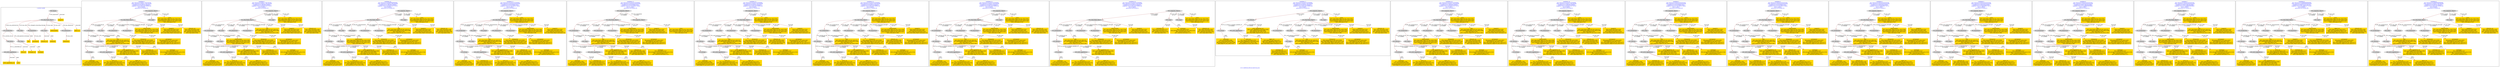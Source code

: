 digraph n0 {
fontcolor="blue"
remincross="true"
label="s14-s-california-african-american.json"
subgraph cluster_0 {
label="1-correct model"
n2[style="filled",color="white",fillcolor="lightgray",label="E12_Production1"];
n3[style="filled",color="white",fillcolor="lightgray",label="E39_Actor1"];
n4[style="filled",color="white",fillcolor="lightgray",label="E55_Type1"];
n5[style="filled",color="white",fillcolor="lightgray",label="E22_Man-Made_Object1"];
n6[style="filled",color="white",fillcolor="lightgray",label="E35_Title1"];
n7[style="filled",color="white",fillcolor="lightgray",label="E8_Acquisition1"];
n8[style="filled",color="white",fillcolor="lightgray",label="E55_Type2"];
n9[shape="plaintext",style="filled",fillcolor="gold",label="additionalInfo"];
n10[style="filled",color="white",fillcolor="lightgray",label="E54_Dimension1"];
n11[shape="plaintext",style="filled",fillcolor="gold",label="object_uri"];
n12[shape="plaintext",style="filled",fillcolor="gold",label="title"];
n13[style="filled",color="white",fillcolor="lightgray",label="E38_Image1"];
n14[shape="plaintext",style="filled",fillcolor="gold",label="imageUrl"];
n15[style="filled",color="white",fillcolor="lightgray",label="E82_Actor_Appellation1"];
n16[shape="plaintext",style="filled",fillcolor="gold",label="artist_uri"];
n17[shape="plaintext",style="filled",fillcolor="gold",label="dimensions"];
n18[shape="plaintext",style="filled",fillcolor="gold",label="technique_uri"];
n19[shape="plaintext",style="filled",fillcolor="gold",label="technique"];
n20[shape="plaintext",style="filled",fillcolor="gold",label="ethnicity_uri"];
n21[shape="plaintext",style="filled",fillcolor="gold",label="enthnicity"];
n22[shape="plaintext",style="filled",fillcolor="gold",label="artist_appellation_uri"];
n23[shape="plaintext",style="filled",fillcolor="gold",label="artist"];
n24[shape="plaintext",style="filled",fillcolor="gold",label="provenance"];
}
subgraph cluster_1 {
label="candidate 0\nlink coherence:0.9565217391304348\nnode coherence:0.9565217391304348\nconfidence:0.32520978278048257\nmapping score:0.4657053790985109\ncost:22.99926\n-precision:0.52-recall:0.55"
n26[style="filled",color="white",fillcolor="lightgray",label="E12_Production1"];
n27[style="filled",color="white",fillcolor="lightgray",label="E21_Person1"];
n28[style="filled",color="white",fillcolor="lightgray",label="E55_Type1"];
n29[style="filled",color="white",fillcolor="lightgray",label="E74_Group1"];
n30[style="filled",color="white",fillcolor="lightgray",label="E82_Actor_Appellation1"];
n31[style="filled",color="white",fillcolor="lightgray",label="E22_Man-Made_Object1"];
n32[style="filled",color="white",fillcolor="lightgray",label="E35_Title1"];
n33[style="filled",color="white",fillcolor="lightgray",label="E54_Dimension1"];
n34[style="filled",color="white",fillcolor="lightgray",label="E8_Acquisition1"];
n35[style="filled",color="white",fillcolor="lightgray",label="E33_Linguistic_Object2"];
n36[style="filled",color="white",fillcolor="lightgray",label="E55_Type2"];
n37[shape="plaintext",style="filled",fillcolor="gold",label="additionalInfo\n[E22_Man-Made_Object,P3_has_note,0.338]\n[E73_Information_Object,P3_has_note,0.291]\n[E33_Linguistic_Object,P3_has_note,0.202]\n[E35_Title,label,0.169]"];
n38[shape="plaintext",style="filled",fillcolor="gold",label="technique_uri\n[E74_Group,classLink,0.317]\n[E55_Type,classLink,0.317]\n[E57_Material,classLink,0.316]\n[E55_Type,label,0.05]"];
n39[shape="plaintext",style="filled",fillcolor="gold",label="artist_uri\n[E21_Person,classLink,0.476]\n[E82_Actor_Appellation,classLink,0.334]\n[E30_Right,P3_has_note,0.126]\n[E8_Acquisition,P3_has_note,0.064]"];
n40[shape="plaintext",style="filled",fillcolor="gold",label="imageUrl\n[E38_Image,classLink,0.354]\n[E39_Actor,classLink,0.284]\n[E78_Collection,classLink,0.202]\n[E22_Man-Made_Object,classLink,0.16]"];
n41[shape="plaintext",style="filled",fillcolor="gold",label="technique\n[E55_Type,label,0.352]\n[E29_Design_or_Procedure,P3_has_note,0.324]\n[E57_Material,label,0.197]\n[E57_Material,classLink,0.127]"];
n42[shape="plaintext",style="filled",fillcolor="gold",label="provenance\n[E8_Acquisition,P3_has_note,0.491]\n[E30_Right,P3_has_note,0.361]\n[E22_Man-Made_Object,P3_has_note,0.077]\n[E33_Linguistic_Object,P3_has_note,0.071]"];
n43[shape="plaintext",style="filled",fillcolor="gold",label="artist_appellation_uri\n[E82_Actor_Appellation,classLink,0.908]\n[E21_Person,classLink,0.065]\n[E30_Right,P3_has_note,0.018]\n[E22_Man-Made_Object,P3_has_note,0.01]"];
n44[shape="plaintext",style="filled",fillcolor="gold",label="dimensions\n[E54_Dimension,P3_has_note,0.659]\n[E22_Man-Made_Object,P3_has_note,0.125]\n[E22_Man-Made_Object,classLink,0.116]\n[E73_Information_Object,P3_has_note,0.1]"];
n45[shape="plaintext",style="filled",fillcolor="gold",label="enthnicity\n[E74_Group,label,0.399]\n[E74_Group,classLink,0.208]\n[E8_Acquisition,P3_has_note,0.206]\n[E30_Right,P3_has_note,0.187]"];
n46[shape="plaintext",style="filled",fillcolor="gold",label="object_uri\n[E30_Right,P3_has_note,0.437]\n[E82_Actor_Appellation,label,0.222]\n[E8_Acquisition,P3_has_note,0.21]\n[E22_Man-Made_Object,classLink,0.132]"];
n47[shape="plaintext",style="filled",fillcolor="gold",label="ethnicity_uri\n[E55_Type,classLink,0.438]\n[E74_Group,classLink,0.29]\n[E57_Material,classLink,0.234]\n[E55_Type,label,0.039]"];
n48[shape="plaintext",style="filled",fillcolor="gold",label="title\n[E22_Man-Made_Object,P3_has_note,0.3]\n[E73_Information_Object,P3_has_note,0.266]\n[E35_Title,label,0.225]\n[E33_Linguistic_Object,P3_has_note,0.209]"];
n49[shape="plaintext",style="filled",fillcolor="gold",label="artist\n[E22_Man-Made_Object,P3_has_note,0.301]\n[E73_Information_Object,P3_has_note,0.252]\n[E33_Linguistic_Object,P3_has_note,0.229]\n[E35_Title,label,0.218]"];
}
subgraph cluster_2 {
label="candidate 1\nlink coherence:0.9565217391304348\nnode coherence:0.9565217391304348\nconfidence:0.3178829881366634\nmapping score:0.46326311421723787\ncost:22.99926\n-precision:0.43-recall:0.45"
n51[style="filled",color="white",fillcolor="lightgray",label="E12_Production1"];
n52[style="filled",color="white",fillcolor="lightgray",label="E21_Person1"];
n53[style="filled",color="white",fillcolor="lightgray",label="E55_Type1"];
n54[style="filled",color="white",fillcolor="lightgray",label="E74_Group1"];
n55[style="filled",color="white",fillcolor="lightgray",label="E82_Actor_Appellation1"];
n56[style="filled",color="white",fillcolor="lightgray",label="E22_Man-Made_Object1"];
n57[style="filled",color="white",fillcolor="lightgray",label="E35_Title1"];
n58[style="filled",color="white",fillcolor="lightgray",label="E54_Dimension1"];
n59[style="filled",color="white",fillcolor="lightgray",label="E8_Acquisition1"];
n60[style="filled",color="white",fillcolor="lightgray",label="E33_Linguistic_Object2"];
n61[style="filled",color="white",fillcolor="lightgray",label="E55_Type2"];
n62[shape="plaintext",style="filled",fillcolor="gold",label="title\n[E22_Man-Made_Object,P3_has_note,0.3]\n[E73_Information_Object,P3_has_note,0.266]\n[E35_Title,label,0.225]\n[E33_Linguistic_Object,P3_has_note,0.209]"];
n63[shape="plaintext",style="filled",fillcolor="gold",label="technique_uri\n[E74_Group,classLink,0.317]\n[E55_Type,classLink,0.317]\n[E57_Material,classLink,0.316]\n[E55_Type,label,0.05]"];
n64[shape="plaintext",style="filled",fillcolor="gold",label="artist_uri\n[E21_Person,classLink,0.476]\n[E82_Actor_Appellation,classLink,0.334]\n[E30_Right,P3_has_note,0.126]\n[E8_Acquisition,P3_has_note,0.064]"];
n65[shape="plaintext",style="filled",fillcolor="gold",label="imageUrl\n[E38_Image,classLink,0.354]\n[E39_Actor,classLink,0.284]\n[E78_Collection,classLink,0.202]\n[E22_Man-Made_Object,classLink,0.16]"];
n66[shape="plaintext",style="filled",fillcolor="gold",label="technique\n[E55_Type,label,0.352]\n[E29_Design_or_Procedure,P3_has_note,0.324]\n[E57_Material,label,0.197]\n[E57_Material,classLink,0.127]"];
n67[shape="plaintext",style="filled",fillcolor="gold",label="provenance\n[E8_Acquisition,P3_has_note,0.491]\n[E30_Right,P3_has_note,0.361]\n[E22_Man-Made_Object,P3_has_note,0.077]\n[E33_Linguistic_Object,P3_has_note,0.071]"];
n68[shape="plaintext",style="filled",fillcolor="gold",label="artist_appellation_uri\n[E82_Actor_Appellation,classLink,0.908]\n[E21_Person,classLink,0.065]\n[E30_Right,P3_has_note,0.018]\n[E22_Man-Made_Object,P3_has_note,0.01]"];
n69[shape="plaintext",style="filled",fillcolor="gold",label="dimensions\n[E54_Dimension,P3_has_note,0.659]\n[E22_Man-Made_Object,P3_has_note,0.125]\n[E22_Man-Made_Object,classLink,0.116]\n[E73_Information_Object,P3_has_note,0.1]"];
n70[shape="plaintext",style="filled",fillcolor="gold",label="enthnicity\n[E74_Group,label,0.399]\n[E74_Group,classLink,0.208]\n[E8_Acquisition,P3_has_note,0.206]\n[E30_Right,P3_has_note,0.187]"];
n71[shape="plaintext",style="filled",fillcolor="gold",label="object_uri\n[E30_Right,P3_has_note,0.437]\n[E82_Actor_Appellation,label,0.222]\n[E8_Acquisition,P3_has_note,0.21]\n[E22_Man-Made_Object,classLink,0.132]"];
n72[shape="plaintext",style="filled",fillcolor="gold",label="ethnicity_uri\n[E55_Type,classLink,0.438]\n[E74_Group,classLink,0.29]\n[E57_Material,classLink,0.234]\n[E55_Type,label,0.039]"];
n73[shape="plaintext",style="filled",fillcolor="gold",label="additionalInfo\n[E22_Man-Made_Object,P3_has_note,0.338]\n[E73_Information_Object,P3_has_note,0.291]\n[E33_Linguistic_Object,P3_has_note,0.202]\n[E35_Title,label,0.169]"];
n74[shape="plaintext",style="filled",fillcolor="gold",label="artist\n[E22_Man-Made_Object,P3_has_note,0.301]\n[E73_Information_Object,P3_has_note,0.252]\n[E33_Linguistic_Object,P3_has_note,0.229]\n[E35_Title,label,0.218]"];
}
subgraph cluster_3 {
label="candidate 10\nlink coherence:0.9166666666666666\nnode coherence:0.9565217391304348\nconfidence:0.3178829881366634\nmapping score:0.46326311421723787\ncost:23.99926\n-precision:0.42-recall:0.45"
n76[style="filled",color="white",fillcolor="lightgray",label="E12_Production1"];
n77[style="filled",color="white",fillcolor="lightgray",label="E21_Person1"];
n78[style="filled",color="white",fillcolor="lightgray",label="E55_Type1"];
n79[style="filled",color="white",fillcolor="lightgray",label="E74_Group1"];
n80[style="filled",color="white",fillcolor="lightgray",label="E82_Actor_Appellation1"];
n81[style="filled",color="white",fillcolor="lightgray",label="E22_Man-Made_Object1"];
n82[style="filled",color="white",fillcolor="lightgray",label="E35_Title1"];
n83[style="filled",color="white",fillcolor="lightgray",label="E38_Image1"];
n84[style="filled",color="white",fillcolor="lightgray",label="E54_Dimension1"];
n85[style="filled",color="white",fillcolor="lightgray",label="E8_Acquisition1"];
n86[style="filled",color="white",fillcolor="lightgray",label="E33_Linguistic_Object2"];
n87[style="filled",color="white",fillcolor="lightgray",label="E55_Type2"];
n88[shape="plaintext",style="filled",fillcolor="gold",label="title\n[E22_Man-Made_Object,P3_has_note,0.3]\n[E73_Information_Object,P3_has_note,0.266]\n[E35_Title,label,0.225]\n[E33_Linguistic_Object,P3_has_note,0.209]"];
n89[shape="plaintext",style="filled",fillcolor="gold",label="technique_uri\n[E74_Group,classLink,0.317]\n[E55_Type,classLink,0.317]\n[E57_Material,classLink,0.316]\n[E55_Type,label,0.05]"];
n90[shape="plaintext",style="filled",fillcolor="gold",label="artist_uri\n[E21_Person,classLink,0.476]\n[E82_Actor_Appellation,classLink,0.334]\n[E30_Right,P3_has_note,0.126]\n[E8_Acquisition,P3_has_note,0.064]"];
n91[shape="plaintext",style="filled",fillcolor="gold",label="imageUrl\n[E38_Image,classLink,0.354]\n[E39_Actor,classLink,0.284]\n[E78_Collection,classLink,0.202]\n[E22_Man-Made_Object,classLink,0.16]"];
n92[shape="plaintext",style="filled",fillcolor="gold",label="technique\n[E55_Type,label,0.352]\n[E29_Design_or_Procedure,P3_has_note,0.324]\n[E57_Material,label,0.197]\n[E57_Material,classLink,0.127]"];
n93[shape="plaintext",style="filled",fillcolor="gold",label="provenance\n[E8_Acquisition,P3_has_note,0.491]\n[E30_Right,P3_has_note,0.361]\n[E22_Man-Made_Object,P3_has_note,0.077]\n[E33_Linguistic_Object,P3_has_note,0.071]"];
n94[shape="plaintext",style="filled",fillcolor="gold",label="artist_appellation_uri\n[E82_Actor_Appellation,classLink,0.908]\n[E21_Person,classLink,0.065]\n[E30_Right,P3_has_note,0.018]\n[E22_Man-Made_Object,P3_has_note,0.01]"];
n95[shape="plaintext",style="filled",fillcolor="gold",label="dimensions\n[E54_Dimension,P3_has_note,0.659]\n[E22_Man-Made_Object,P3_has_note,0.125]\n[E22_Man-Made_Object,classLink,0.116]\n[E73_Information_Object,P3_has_note,0.1]"];
n96[shape="plaintext",style="filled",fillcolor="gold",label="enthnicity\n[E74_Group,label,0.399]\n[E74_Group,classLink,0.208]\n[E8_Acquisition,P3_has_note,0.206]\n[E30_Right,P3_has_note,0.187]"];
n97[shape="plaintext",style="filled",fillcolor="gold",label="object_uri\n[E30_Right,P3_has_note,0.437]\n[E82_Actor_Appellation,label,0.222]\n[E8_Acquisition,P3_has_note,0.21]\n[E22_Man-Made_Object,classLink,0.132]"];
n98[shape="plaintext",style="filled",fillcolor="gold",label="ethnicity_uri\n[E55_Type,classLink,0.438]\n[E74_Group,classLink,0.29]\n[E57_Material,classLink,0.234]\n[E55_Type,label,0.039]"];
n99[shape="plaintext",style="filled",fillcolor="gold",label="additionalInfo\n[E22_Man-Made_Object,P3_has_note,0.338]\n[E73_Information_Object,P3_has_note,0.291]\n[E33_Linguistic_Object,P3_has_note,0.202]\n[E35_Title,label,0.169]"];
n100[shape="plaintext",style="filled",fillcolor="gold",label="artist\n[E22_Man-Made_Object,P3_has_note,0.301]\n[E73_Information_Object,P3_has_note,0.252]\n[E33_Linguistic_Object,P3_has_note,0.229]\n[E35_Title,label,0.218]"];
}
subgraph cluster_4 {
label="candidate 11\nlink coherence:0.9130434782608695\nnode coherence:0.9545454545454546\nconfidence:0.3252255666270327\nmapping score:0.4778723916728804\ncost:22.99927\n-precision:0.43-recall:0.45"
n102[style="filled",color="white",fillcolor="lightgray",label="E12_Production1"];
n103[style="filled",color="white",fillcolor="lightgray",label="E21_Person1"];
n104[style="filled",color="white",fillcolor="lightgray",label="E55_Type1"];
n105[style="filled",color="white",fillcolor="lightgray",label="E74_Group1"];
n106[style="filled",color="white",fillcolor="lightgray",label="E82_Actor_Appellation1"];
n107[style="filled",color="white",fillcolor="lightgray",label="E22_Man-Made_Object1"];
n108[style="filled",color="white",fillcolor="lightgray",label="E35_Title1"];
n109[style="filled",color="white",fillcolor="lightgray",label="E38_Image1"];
n110[style="filled",color="white",fillcolor="lightgray",label="E54_Dimension1"];
n111[style="filled",color="white",fillcolor="lightgray",label="E8_Acquisition1"];
n112[style="filled",color="white",fillcolor="lightgray",label="E33_Linguistic_Object2"];
n113[shape="plaintext",style="filled",fillcolor="gold",label="additionalInfo\n[E22_Man-Made_Object,P3_has_note,0.338]\n[E73_Information_Object,P3_has_note,0.291]\n[E33_Linguistic_Object,P3_has_note,0.202]\n[E35_Title,label,0.169]"];
n114[shape="plaintext",style="filled",fillcolor="gold",label="ethnicity_uri\n[E55_Type,classLink,0.438]\n[E74_Group,classLink,0.29]\n[E57_Material,classLink,0.234]\n[E55_Type,label,0.039]"];
n115[shape="plaintext",style="filled",fillcolor="gold",label="artist_uri\n[E21_Person,classLink,0.476]\n[E82_Actor_Appellation,classLink,0.334]\n[E30_Right,P3_has_note,0.126]\n[E8_Acquisition,P3_has_note,0.064]"];
n116[shape="plaintext",style="filled",fillcolor="gold",label="imageUrl\n[E38_Image,classLink,0.354]\n[E39_Actor,classLink,0.284]\n[E78_Collection,classLink,0.202]\n[E22_Man-Made_Object,classLink,0.16]"];
n117[shape="plaintext",style="filled",fillcolor="gold",label="technique\n[E55_Type,label,0.352]\n[E29_Design_or_Procedure,P3_has_note,0.324]\n[E57_Material,label,0.197]\n[E57_Material,classLink,0.127]"];
n118[shape="plaintext",style="filled",fillcolor="gold",label="provenance\n[E8_Acquisition,P3_has_note,0.491]\n[E30_Right,P3_has_note,0.361]\n[E22_Man-Made_Object,P3_has_note,0.077]\n[E33_Linguistic_Object,P3_has_note,0.071]"];
n119[shape="plaintext",style="filled",fillcolor="gold",label="artist_appellation_uri\n[E82_Actor_Appellation,classLink,0.908]\n[E21_Person,classLink,0.065]\n[E30_Right,P3_has_note,0.018]\n[E22_Man-Made_Object,P3_has_note,0.01]"];
n120[shape="plaintext",style="filled",fillcolor="gold",label="dimensions\n[E54_Dimension,P3_has_note,0.659]\n[E22_Man-Made_Object,P3_has_note,0.125]\n[E22_Man-Made_Object,classLink,0.116]\n[E73_Information_Object,P3_has_note,0.1]"];
n121[shape="plaintext",style="filled",fillcolor="gold",label="enthnicity\n[E74_Group,label,0.399]\n[E74_Group,classLink,0.208]\n[E8_Acquisition,P3_has_note,0.206]\n[E30_Right,P3_has_note,0.187]"];
n122[shape="plaintext",style="filled",fillcolor="gold",label="technique_uri\n[E74_Group,classLink,0.317]\n[E55_Type,classLink,0.317]\n[E57_Material,classLink,0.316]\n[E55_Type,label,0.05]"];
n123[shape="plaintext",style="filled",fillcolor="gold",label="object_uri\n[E30_Right,P3_has_note,0.437]\n[E82_Actor_Appellation,label,0.222]\n[E8_Acquisition,P3_has_note,0.21]\n[E22_Man-Made_Object,classLink,0.132]"];
n124[shape="plaintext",style="filled",fillcolor="gold",label="title\n[E22_Man-Made_Object,P3_has_note,0.3]\n[E73_Information_Object,P3_has_note,0.266]\n[E35_Title,label,0.225]\n[E33_Linguistic_Object,P3_has_note,0.209]"];
n125[shape="plaintext",style="filled",fillcolor="gold",label="artist\n[E22_Man-Made_Object,P3_has_note,0.301]\n[E73_Information_Object,P3_has_note,0.252]\n[E33_Linguistic_Object,P3_has_note,0.229]\n[E35_Title,label,0.218]"];
}
subgraph cluster_5 {
label="candidate 12\nlink coherence:0.9130434782608695\nnode coherence:0.9545454545454546\nconfidence:0.3252255666270327\nmapping score:0.4778723916728804\ncost:121.99927\n-precision:0.43-recall:0.45"
n127[style="filled",color="white",fillcolor="lightgray",label="E12_Production1"];
n128[style="filled",color="white",fillcolor="lightgray",label="E21_Person1"];
n129[style="filled",color="white",fillcolor="lightgray",label="E55_Type1"];
n130[style="filled",color="white",fillcolor="lightgray",label="E74_Group1"];
n131[style="filled",color="white",fillcolor="lightgray",label="E82_Actor_Appellation1"];
n132[style="filled",color="white",fillcolor="lightgray",label="E22_Man-Made_Object1"];
n133[style="filled",color="white",fillcolor="lightgray",label="E35_Title1"];
n134[style="filled",color="white",fillcolor="lightgray",label="E54_Dimension1"];
n135[style="filled",color="white",fillcolor="lightgray",label="E8_Acquisition1"];
n136[style="filled",color="white",fillcolor="lightgray",label="E33_Linguistic_Object2"];
n137[style="filled",color="white",fillcolor="lightgray",label="E33_Linguistic_Object1"];
n138[shape="plaintext",style="filled",fillcolor="gold",label="additionalInfo\n[E22_Man-Made_Object,P3_has_note,0.338]\n[E73_Information_Object,P3_has_note,0.291]\n[E33_Linguistic_Object,P3_has_note,0.202]\n[E35_Title,label,0.169]"];
n139[shape="plaintext",style="filled",fillcolor="gold",label="ethnicity_uri\n[E55_Type,classLink,0.438]\n[E74_Group,classLink,0.29]\n[E57_Material,classLink,0.234]\n[E55_Type,label,0.039]"];
n140[shape="plaintext",style="filled",fillcolor="gold",label="artist_uri\n[E21_Person,classLink,0.476]\n[E82_Actor_Appellation,classLink,0.334]\n[E30_Right,P3_has_note,0.126]\n[E8_Acquisition,P3_has_note,0.064]"];
n141[shape="plaintext",style="filled",fillcolor="gold",label="imageUrl\n[E38_Image,classLink,0.354]\n[E39_Actor,classLink,0.284]\n[E78_Collection,classLink,0.202]\n[E22_Man-Made_Object,classLink,0.16]"];
n142[shape="plaintext",style="filled",fillcolor="gold",label="technique\n[E55_Type,label,0.352]\n[E29_Design_or_Procedure,P3_has_note,0.324]\n[E57_Material,label,0.197]\n[E57_Material,classLink,0.127]"];
n143[shape="plaintext",style="filled",fillcolor="gold",label="provenance\n[E8_Acquisition,P3_has_note,0.491]\n[E30_Right,P3_has_note,0.361]\n[E22_Man-Made_Object,P3_has_note,0.077]\n[E33_Linguistic_Object,P3_has_note,0.071]"];
n144[shape="plaintext",style="filled",fillcolor="gold",label="artist_appellation_uri\n[E82_Actor_Appellation,classLink,0.908]\n[E21_Person,classLink,0.065]\n[E30_Right,P3_has_note,0.018]\n[E22_Man-Made_Object,P3_has_note,0.01]"];
n145[shape="plaintext",style="filled",fillcolor="gold",label="dimensions\n[E54_Dimension,P3_has_note,0.659]\n[E22_Man-Made_Object,P3_has_note,0.125]\n[E22_Man-Made_Object,classLink,0.116]\n[E73_Information_Object,P3_has_note,0.1]"];
n146[shape="plaintext",style="filled",fillcolor="gold",label="enthnicity\n[E74_Group,label,0.399]\n[E74_Group,classLink,0.208]\n[E8_Acquisition,P3_has_note,0.206]\n[E30_Right,P3_has_note,0.187]"];
n147[shape="plaintext",style="filled",fillcolor="gold",label="technique_uri\n[E74_Group,classLink,0.317]\n[E55_Type,classLink,0.317]\n[E57_Material,classLink,0.316]\n[E55_Type,label,0.05]"];
n148[shape="plaintext",style="filled",fillcolor="gold",label="object_uri\n[E30_Right,P3_has_note,0.437]\n[E82_Actor_Appellation,label,0.222]\n[E8_Acquisition,P3_has_note,0.21]\n[E22_Man-Made_Object,classLink,0.132]"];
n149[shape="plaintext",style="filled",fillcolor="gold",label="artist\n[E22_Man-Made_Object,P3_has_note,0.301]\n[E73_Information_Object,P3_has_note,0.252]\n[E33_Linguistic_Object,P3_has_note,0.229]\n[E35_Title,label,0.218]"];
n150[shape="plaintext",style="filled",fillcolor="gold",label="title\n[E22_Man-Made_Object,P3_has_note,0.3]\n[E73_Information_Object,P3_has_note,0.266]\n[E35_Title,label,0.225]\n[E33_Linguistic_Object,P3_has_note,0.209]"];
}
subgraph cluster_6 {
label="candidate 13\nlink coherence:0.9130434782608695\nnode coherence:0.9565217391304348\nconfidence:0.32520978278048257\nmapping score:0.4657053790985109\ncost:22.99924\n-precision:0.57-recall:0.59"
n152[style="filled",color="white",fillcolor="lightgray",label="E12_Production1"];
n153[style="filled",color="white",fillcolor="lightgray",label="E21_Person1"];
n154[style="filled",color="white",fillcolor="lightgray",label="E55_Type1"];
n155[style="filled",color="white",fillcolor="lightgray",label="E74_Group1"];
n156[style="filled",color="white",fillcolor="lightgray",label="E82_Actor_Appellation1"];
n157[style="filled",color="white",fillcolor="lightgray",label="E22_Man-Made_Object1"];
n158[style="filled",color="white",fillcolor="lightgray",label="E35_Title1"];
n159[style="filled",color="white",fillcolor="lightgray",label="E54_Dimension1"];
n160[style="filled",color="white",fillcolor="lightgray",label="E55_Type2"];
n161[style="filled",color="white",fillcolor="lightgray",label="E8_Acquisition1"];
n162[style="filled",color="white",fillcolor="lightgray",label="E33_Linguistic_Object2"];
n163[shape="plaintext",style="filled",fillcolor="gold",label="additionalInfo\n[E22_Man-Made_Object,P3_has_note,0.338]\n[E73_Information_Object,P3_has_note,0.291]\n[E33_Linguistic_Object,P3_has_note,0.202]\n[E35_Title,label,0.169]"];
n164[shape="plaintext",style="filled",fillcolor="gold",label="technique_uri\n[E74_Group,classLink,0.317]\n[E55_Type,classLink,0.317]\n[E57_Material,classLink,0.316]\n[E55_Type,label,0.05]"];
n165[shape="plaintext",style="filled",fillcolor="gold",label="artist_uri\n[E21_Person,classLink,0.476]\n[E82_Actor_Appellation,classLink,0.334]\n[E30_Right,P3_has_note,0.126]\n[E8_Acquisition,P3_has_note,0.064]"];
n166[shape="plaintext",style="filled",fillcolor="gold",label="imageUrl\n[E38_Image,classLink,0.354]\n[E39_Actor,classLink,0.284]\n[E78_Collection,classLink,0.202]\n[E22_Man-Made_Object,classLink,0.16]"];
n167[shape="plaintext",style="filled",fillcolor="gold",label="technique\n[E55_Type,label,0.352]\n[E29_Design_or_Procedure,P3_has_note,0.324]\n[E57_Material,label,0.197]\n[E57_Material,classLink,0.127]"];
n168[shape="plaintext",style="filled",fillcolor="gold",label="provenance\n[E8_Acquisition,P3_has_note,0.491]\n[E30_Right,P3_has_note,0.361]\n[E22_Man-Made_Object,P3_has_note,0.077]\n[E33_Linguistic_Object,P3_has_note,0.071]"];
n169[shape="plaintext",style="filled",fillcolor="gold",label="artist_appellation_uri\n[E82_Actor_Appellation,classLink,0.908]\n[E21_Person,classLink,0.065]\n[E30_Right,P3_has_note,0.018]\n[E22_Man-Made_Object,P3_has_note,0.01]"];
n170[shape="plaintext",style="filled",fillcolor="gold",label="dimensions\n[E54_Dimension,P3_has_note,0.659]\n[E22_Man-Made_Object,P3_has_note,0.125]\n[E22_Man-Made_Object,classLink,0.116]\n[E73_Information_Object,P3_has_note,0.1]"];
n171[shape="plaintext",style="filled",fillcolor="gold",label="enthnicity\n[E74_Group,label,0.399]\n[E74_Group,classLink,0.208]\n[E8_Acquisition,P3_has_note,0.206]\n[E30_Right,P3_has_note,0.187]"];
n172[shape="plaintext",style="filled",fillcolor="gold",label="object_uri\n[E30_Right,P3_has_note,0.437]\n[E82_Actor_Appellation,label,0.222]\n[E8_Acquisition,P3_has_note,0.21]\n[E22_Man-Made_Object,classLink,0.132]"];
n173[shape="plaintext",style="filled",fillcolor="gold",label="ethnicity_uri\n[E55_Type,classLink,0.438]\n[E74_Group,classLink,0.29]\n[E57_Material,classLink,0.234]\n[E55_Type,label,0.039]"];
n174[shape="plaintext",style="filled",fillcolor="gold",label="title\n[E22_Man-Made_Object,P3_has_note,0.3]\n[E73_Information_Object,P3_has_note,0.266]\n[E35_Title,label,0.225]\n[E33_Linguistic_Object,P3_has_note,0.209]"];
n175[shape="plaintext",style="filled",fillcolor="gold",label="artist\n[E22_Man-Made_Object,P3_has_note,0.301]\n[E73_Information_Object,P3_has_note,0.252]\n[E33_Linguistic_Object,P3_has_note,0.229]\n[E35_Title,label,0.218]"];
}
subgraph cluster_7 {
label="candidate 14\nlink coherence:0.9130434782608695\nnode coherence:0.9565217391304348\nconfidence:0.32520978278048257\nmapping score:0.4657053790985109\ncost:22.99925\n-precision:0.57-recall:0.59"
n177[style="filled",color="white",fillcolor="lightgray",label="E12_Production1"];
n178[style="filled",color="white",fillcolor="lightgray",label="E21_Person1"];
n179[style="filled",color="white",fillcolor="lightgray",label="E55_Type1"];
n180[style="filled",color="white",fillcolor="lightgray",label="E74_Group1"];
n181[style="filled",color="white",fillcolor="lightgray",label="E82_Actor_Appellation1"];
n182[style="filled",color="white",fillcolor="lightgray",label="E22_Man-Made_Object1"];
n183[style="filled",color="white",fillcolor="lightgray",label="E35_Title1"];
n184[style="filled",color="white",fillcolor="lightgray",label="E54_Dimension1"];
n185[style="filled",color="white",fillcolor="lightgray",label="E55_Type2"];
n186[style="filled",color="white",fillcolor="lightgray",label="E8_Acquisition1"];
n187[style="filled",color="white",fillcolor="lightgray",label="E33_Linguistic_Object1"];
n188[shape="plaintext",style="filled",fillcolor="gold",label="additionalInfo\n[E22_Man-Made_Object,P3_has_note,0.338]\n[E73_Information_Object,P3_has_note,0.291]\n[E33_Linguistic_Object,P3_has_note,0.202]\n[E35_Title,label,0.169]"];
n189[shape="plaintext",style="filled",fillcolor="gold",label="technique_uri\n[E74_Group,classLink,0.317]\n[E55_Type,classLink,0.317]\n[E57_Material,classLink,0.316]\n[E55_Type,label,0.05]"];
n190[shape="plaintext",style="filled",fillcolor="gold",label="artist_uri\n[E21_Person,classLink,0.476]\n[E82_Actor_Appellation,classLink,0.334]\n[E30_Right,P3_has_note,0.126]\n[E8_Acquisition,P3_has_note,0.064]"];
n191[shape="plaintext",style="filled",fillcolor="gold",label="imageUrl\n[E38_Image,classLink,0.354]\n[E39_Actor,classLink,0.284]\n[E78_Collection,classLink,0.202]\n[E22_Man-Made_Object,classLink,0.16]"];
n192[shape="plaintext",style="filled",fillcolor="gold",label="technique\n[E55_Type,label,0.352]\n[E29_Design_or_Procedure,P3_has_note,0.324]\n[E57_Material,label,0.197]\n[E57_Material,classLink,0.127]"];
n193[shape="plaintext",style="filled",fillcolor="gold",label="provenance\n[E8_Acquisition,P3_has_note,0.491]\n[E30_Right,P3_has_note,0.361]\n[E22_Man-Made_Object,P3_has_note,0.077]\n[E33_Linguistic_Object,P3_has_note,0.071]"];
n194[shape="plaintext",style="filled",fillcolor="gold",label="artist_appellation_uri\n[E82_Actor_Appellation,classLink,0.908]\n[E21_Person,classLink,0.065]\n[E30_Right,P3_has_note,0.018]\n[E22_Man-Made_Object,P3_has_note,0.01]"];
n195[shape="plaintext",style="filled",fillcolor="gold",label="dimensions\n[E54_Dimension,P3_has_note,0.659]\n[E22_Man-Made_Object,P3_has_note,0.125]\n[E22_Man-Made_Object,classLink,0.116]\n[E73_Information_Object,P3_has_note,0.1]"];
n196[shape="plaintext",style="filled",fillcolor="gold",label="enthnicity\n[E74_Group,label,0.399]\n[E74_Group,classLink,0.208]\n[E8_Acquisition,P3_has_note,0.206]\n[E30_Right,P3_has_note,0.187]"];
n197[shape="plaintext",style="filled",fillcolor="gold",label="object_uri\n[E30_Right,P3_has_note,0.437]\n[E82_Actor_Appellation,label,0.222]\n[E8_Acquisition,P3_has_note,0.21]\n[E22_Man-Made_Object,classLink,0.132]"];
n198[shape="plaintext",style="filled",fillcolor="gold",label="ethnicity_uri\n[E55_Type,classLink,0.438]\n[E74_Group,classLink,0.29]\n[E57_Material,classLink,0.234]\n[E55_Type,label,0.039]"];
n199[shape="plaintext",style="filled",fillcolor="gold",label="artist\n[E22_Man-Made_Object,P3_has_note,0.301]\n[E73_Information_Object,P3_has_note,0.252]\n[E33_Linguistic_Object,P3_has_note,0.229]\n[E35_Title,label,0.218]"];
n200[shape="plaintext",style="filled",fillcolor="gold",label="title\n[E22_Man-Made_Object,P3_has_note,0.3]\n[E73_Information_Object,P3_has_note,0.266]\n[E35_Title,label,0.225]\n[E33_Linguistic_Object,P3_has_note,0.209]"];
}
subgraph cluster_8 {
label="candidate 15\nlink coherence:0.9130434782608695\nnode coherence:0.9565217391304348\nconfidence:0.32520978278048257\nmapping score:0.4657053790985109\ncost:22.99928\n-precision:0.52-recall:0.55"
n202[style="filled",color="white",fillcolor="lightgray",label="E12_Production1"];
n203[style="filled",color="white",fillcolor="lightgray",label="E21_Person1"];
n204[style="filled",color="white",fillcolor="lightgray",label="E55_Type1"];
n205[style="filled",color="white",fillcolor="lightgray",label="E74_Group1"];
n206[style="filled",color="white",fillcolor="lightgray",label="E82_Actor_Appellation1"];
n207[style="filled",color="white",fillcolor="lightgray",label="E22_Man-Made_Object1"];
n208[style="filled",color="white",fillcolor="lightgray",label="E35_Title1"];
n209[style="filled",color="white",fillcolor="lightgray",label="E54_Dimension1"];
n210[style="filled",color="white",fillcolor="lightgray",label="E8_Acquisition1"];
n211[style="filled",color="white",fillcolor="lightgray",label="E33_Linguistic_Object1"];
n212[style="filled",color="white",fillcolor="lightgray",label="E55_Type2"];
n213[shape="plaintext",style="filled",fillcolor="gold",label="additionalInfo\n[E22_Man-Made_Object,P3_has_note,0.338]\n[E73_Information_Object,P3_has_note,0.291]\n[E33_Linguistic_Object,P3_has_note,0.202]\n[E35_Title,label,0.169]"];
n214[shape="plaintext",style="filled",fillcolor="gold",label="technique_uri\n[E74_Group,classLink,0.317]\n[E55_Type,classLink,0.317]\n[E57_Material,classLink,0.316]\n[E55_Type,label,0.05]"];
n215[shape="plaintext",style="filled",fillcolor="gold",label="artist_uri\n[E21_Person,classLink,0.476]\n[E82_Actor_Appellation,classLink,0.334]\n[E30_Right,P3_has_note,0.126]\n[E8_Acquisition,P3_has_note,0.064]"];
n216[shape="plaintext",style="filled",fillcolor="gold",label="imageUrl\n[E38_Image,classLink,0.354]\n[E39_Actor,classLink,0.284]\n[E78_Collection,classLink,0.202]\n[E22_Man-Made_Object,classLink,0.16]"];
n217[shape="plaintext",style="filled",fillcolor="gold",label="technique\n[E55_Type,label,0.352]\n[E29_Design_or_Procedure,P3_has_note,0.324]\n[E57_Material,label,0.197]\n[E57_Material,classLink,0.127]"];
n218[shape="plaintext",style="filled",fillcolor="gold",label="provenance\n[E8_Acquisition,P3_has_note,0.491]\n[E30_Right,P3_has_note,0.361]\n[E22_Man-Made_Object,P3_has_note,0.077]\n[E33_Linguistic_Object,P3_has_note,0.071]"];
n219[shape="plaintext",style="filled",fillcolor="gold",label="artist_appellation_uri\n[E82_Actor_Appellation,classLink,0.908]\n[E21_Person,classLink,0.065]\n[E30_Right,P3_has_note,0.018]\n[E22_Man-Made_Object,P3_has_note,0.01]"];
n220[shape="plaintext",style="filled",fillcolor="gold",label="dimensions\n[E54_Dimension,P3_has_note,0.659]\n[E22_Man-Made_Object,P3_has_note,0.125]\n[E22_Man-Made_Object,classLink,0.116]\n[E73_Information_Object,P3_has_note,0.1]"];
n221[shape="plaintext",style="filled",fillcolor="gold",label="enthnicity\n[E74_Group,label,0.399]\n[E74_Group,classLink,0.208]\n[E8_Acquisition,P3_has_note,0.206]\n[E30_Right,P3_has_note,0.187]"];
n222[shape="plaintext",style="filled",fillcolor="gold",label="object_uri\n[E30_Right,P3_has_note,0.437]\n[E82_Actor_Appellation,label,0.222]\n[E8_Acquisition,P3_has_note,0.21]\n[E22_Man-Made_Object,classLink,0.132]"];
n223[shape="plaintext",style="filled",fillcolor="gold",label="ethnicity_uri\n[E55_Type,classLink,0.438]\n[E74_Group,classLink,0.29]\n[E57_Material,classLink,0.234]\n[E55_Type,label,0.039]"];
n224[shape="plaintext",style="filled",fillcolor="gold",label="artist\n[E22_Man-Made_Object,P3_has_note,0.301]\n[E73_Information_Object,P3_has_note,0.252]\n[E33_Linguistic_Object,P3_has_note,0.229]\n[E35_Title,label,0.218]"];
n225[shape="plaintext",style="filled",fillcolor="gold",label="title\n[E22_Man-Made_Object,P3_has_note,0.3]\n[E73_Information_Object,P3_has_note,0.266]\n[E35_Title,label,0.225]\n[E33_Linguistic_Object,P3_has_note,0.209]"];
}
subgraph cluster_9 {
label="candidate 16\nlink coherence:0.9130434782608695\nnode coherence:0.9565217391304348\nconfidence:0.32520978278048257\nmapping score:0.4657053790985109\ncost:22.99933\n-precision:0.48-recall:0.5"
n227[style="filled",color="white",fillcolor="lightgray",label="E12_Production1"];
n228[style="filled",color="white",fillcolor="lightgray",label="E21_Person1"];
n229[style="filled",color="white",fillcolor="lightgray",label="E74_Group1"];
n230[style="filled",color="white",fillcolor="lightgray",label="E82_Actor_Appellation1"];
n231[style="filled",color="white",fillcolor="lightgray",label="E22_Man-Made_Object1"];
n232[style="filled",color="white",fillcolor="lightgray",label="E35_Title1"];
n233[style="filled",color="white",fillcolor="lightgray",label="E54_Dimension1"];
n234[style="filled",color="white",fillcolor="lightgray",label="E8_Acquisition1"];
n235[style="filled",color="white",fillcolor="lightgray",label="E33_Linguistic_Object2"];
n236[style="filled",color="white",fillcolor="lightgray",label="E55_Type1"];
n237[style="filled",color="white",fillcolor="lightgray",label="E55_Type2"];
n238[shape="plaintext",style="filled",fillcolor="gold",label="additionalInfo\n[E22_Man-Made_Object,P3_has_note,0.338]\n[E73_Information_Object,P3_has_note,0.291]\n[E33_Linguistic_Object,P3_has_note,0.202]\n[E35_Title,label,0.169]"];
n239[shape="plaintext",style="filled",fillcolor="gold",label="technique_uri\n[E74_Group,classLink,0.317]\n[E55_Type,classLink,0.317]\n[E57_Material,classLink,0.316]\n[E55_Type,label,0.05]"];
n240[shape="plaintext",style="filled",fillcolor="gold",label="artist_uri\n[E21_Person,classLink,0.476]\n[E82_Actor_Appellation,classLink,0.334]\n[E30_Right,P3_has_note,0.126]\n[E8_Acquisition,P3_has_note,0.064]"];
n241[shape="plaintext",style="filled",fillcolor="gold",label="imageUrl\n[E38_Image,classLink,0.354]\n[E39_Actor,classLink,0.284]\n[E78_Collection,classLink,0.202]\n[E22_Man-Made_Object,classLink,0.16]"];
n242[shape="plaintext",style="filled",fillcolor="gold",label="technique\n[E55_Type,label,0.352]\n[E29_Design_or_Procedure,P3_has_note,0.324]\n[E57_Material,label,0.197]\n[E57_Material,classLink,0.127]"];
n243[shape="plaintext",style="filled",fillcolor="gold",label="provenance\n[E8_Acquisition,P3_has_note,0.491]\n[E30_Right,P3_has_note,0.361]\n[E22_Man-Made_Object,P3_has_note,0.077]\n[E33_Linguistic_Object,P3_has_note,0.071]"];
n244[shape="plaintext",style="filled",fillcolor="gold",label="artist_appellation_uri\n[E82_Actor_Appellation,classLink,0.908]\n[E21_Person,classLink,0.065]\n[E30_Right,P3_has_note,0.018]\n[E22_Man-Made_Object,P3_has_note,0.01]"];
n245[shape="plaintext",style="filled",fillcolor="gold",label="dimensions\n[E54_Dimension,P3_has_note,0.659]\n[E22_Man-Made_Object,P3_has_note,0.125]\n[E22_Man-Made_Object,classLink,0.116]\n[E73_Information_Object,P3_has_note,0.1]"];
n246[shape="plaintext",style="filled",fillcolor="gold",label="enthnicity\n[E74_Group,label,0.399]\n[E74_Group,classLink,0.208]\n[E8_Acquisition,P3_has_note,0.206]\n[E30_Right,P3_has_note,0.187]"];
n247[shape="plaintext",style="filled",fillcolor="gold",label="object_uri\n[E30_Right,P3_has_note,0.437]\n[E82_Actor_Appellation,label,0.222]\n[E8_Acquisition,P3_has_note,0.21]\n[E22_Man-Made_Object,classLink,0.132]"];
n248[shape="plaintext",style="filled",fillcolor="gold",label="ethnicity_uri\n[E55_Type,classLink,0.438]\n[E74_Group,classLink,0.29]\n[E57_Material,classLink,0.234]\n[E55_Type,label,0.039]"];
n249[shape="plaintext",style="filled",fillcolor="gold",label="title\n[E22_Man-Made_Object,P3_has_note,0.3]\n[E73_Information_Object,P3_has_note,0.266]\n[E35_Title,label,0.225]\n[E33_Linguistic_Object,P3_has_note,0.209]"];
n250[shape="plaintext",style="filled",fillcolor="gold",label="artist\n[E22_Man-Made_Object,P3_has_note,0.301]\n[E73_Information_Object,P3_has_note,0.252]\n[E33_Linguistic_Object,P3_has_note,0.229]\n[E35_Title,label,0.218]"];
}
subgraph cluster_10 {
label="candidate 17\nlink coherence:0.9130434782608695\nnode coherence:0.9565217391304348\nconfidence:0.32520978278048257\nmapping score:0.4657053790985109\ncost:22.99937\n-precision:0.52-recall:0.55"
n252[style="filled",color="white",fillcolor="lightgray",label="E12_Production1"];
n253[style="filled",color="white",fillcolor="lightgray",label="E55_Type1"];
n254[style="filled",color="white",fillcolor="lightgray",label="E21_Person1"];
n255[style="filled",color="white",fillcolor="lightgray",label="E74_Group1"];
n256[style="filled",color="white",fillcolor="lightgray",label="E82_Actor_Appellation1"];
n257[style="filled",color="white",fillcolor="lightgray",label="E22_Man-Made_Object1"];
n258[style="filled",color="white",fillcolor="lightgray",label="E35_Title1"];
n259[style="filled",color="white",fillcolor="lightgray",label="E54_Dimension1"];
n260[style="filled",color="white",fillcolor="lightgray",label="E8_Acquisition1"];
n261[style="filled",color="white",fillcolor="lightgray",label="E33_Linguistic_Object2"];
n262[style="filled",color="white",fillcolor="lightgray",label="E55_Type2"];
n263[shape="plaintext",style="filled",fillcolor="gold",label="additionalInfo\n[E22_Man-Made_Object,P3_has_note,0.338]\n[E73_Information_Object,P3_has_note,0.291]\n[E33_Linguistic_Object,P3_has_note,0.202]\n[E35_Title,label,0.169]"];
n264[shape="plaintext",style="filled",fillcolor="gold",label="technique_uri\n[E74_Group,classLink,0.317]\n[E55_Type,classLink,0.317]\n[E57_Material,classLink,0.316]\n[E55_Type,label,0.05]"];
n265[shape="plaintext",style="filled",fillcolor="gold",label="artist_uri\n[E21_Person,classLink,0.476]\n[E82_Actor_Appellation,classLink,0.334]\n[E30_Right,P3_has_note,0.126]\n[E8_Acquisition,P3_has_note,0.064]"];
n266[shape="plaintext",style="filled",fillcolor="gold",label="imageUrl\n[E38_Image,classLink,0.354]\n[E39_Actor,classLink,0.284]\n[E78_Collection,classLink,0.202]\n[E22_Man-Made_Object,classLink,0.16]"];
n267[shape="plaintext",style="filled",fillcolor="gold",label="technique\n[E55_Type,label,0.352]\n[E29_Design_or_Procedure,P3_has_note,0.324]\n[E57_Material,label,0.197]\n[E57_Material,classLink,0.127]"];
n268[shape="plaintext",style="filled",fillcolor="gold",label="provenance\n[E8_Acquisition,P3_has_note,0.491]\n[E30_Right,P3_has_note,0.361]\n[E22_Man-Made_Object,P3_has_note,0.077]\n[E33_Linguistic_Object,P3_has_note,0.071]"];
n269[shape="plaintext",style="filled",fillcolor="gold",label="artist_appellation_uri\n[E82_Actor_Appellation,classLink,0.908]\n[E21_Person,classLink,0.065]\n[E30_Right,P3_has_note,0.018]\n[E22_Man-Made_Object,P3_has_note,0.01]"];
n270[shape="plaintext",style="filled",fillcolor="gold",label="dimensions\n[E54_Dimension,P3_has_note,0.659]\n[E22_Man-Made_Object,P3_has_note,0.125]\n[E22_Man-Made_Object,classLink,0.116]\n[E73_Information_Object,P3_has_note,0.1]"];
n271[shape="plaintext",style="filled",fillcolor="gold",label="enthnicity\n[E74_Group,label,0.399]\n[E74_Group,classLink,0.208]\n[E8_Acquisition,P3_has_note,0.206]\n[E30_Right,P3_has_note,0.187]"];
n272[shape="plaintext",style="filled",fillcolor="gold",label="object_uri\n[E30_Right,P3_has_note,0.437]\n[E82_Actor_Appellation,label,0.222]\n[E8_Acquisition,P3_has_note,0.21]\n[E22_Man-Made_Object,classLink,0.132]"];
n273[shape="plaintext",style="filled",fillcolor="gold",label="ethnicity_uri\n[E55_Type,classLink,0.438]\n[E74_Group,classLink,0.29]\n[E57_Material,classLink,0.234]\n[E55_Type,label,0.039]"];
n274[shape="plaintext",style="filled",fillcolor="gold",label="title\n[E22_Man-Made_Object,P3_has_note,0.3]\n[E73_Information_Object,P3_has_note,0.266]\n[E35_Title,label,0.225]\n[E33_Linguistic_Object,P3_has_note,0.209]"];
n275[shape="plaintext",style="filled",fillcolor="gold",label="artist\n[E22_Man-Made_Object,P3_has_note,0.301]\n[E73_Information_Object,P3_has_note,0.252]\n[E33_Linguistic_Object,P3_has_note,0.229]\n[E35_Title,label,0.218]"];
}
subgraph cluster_11 {
label="candidate 18\nlink coherence:0.9130434782608695\nnode coherence:0.9565217391304348\nconfidence:0.3178829881366634\nmapping score:0.46326311421723787\ncost:22.99924\n-precision:0.48-recall:0.5"
n277[style="filled",color="white",fillcolor="lightgray",label="E12_Production1"];
n278[style="filled",color="white",fillcolor="lightgray",label="E21_Person1"];
n279[style="filled",color="white",fillcolor="lightgray",label="E55_Type1"];
n280[style="filled",color="white",fillcolor="lightgray",label="E74_Group1"];
n281[style="filled",color="white",fillcolor="lightgray",label="E82_Actor_Appellation1"];
n282[style="filled",color="white",fillcolor="lightgray",label="E22_Man-Made_Object1"];
n283[style="filled",color="white",fillcolor="lightgray",label="E35_Title1"];
n284[style="filled",color="white",fillcolor="lightgray",label="E54_Dimension1"];
n285[style="filled",color="white",fillcolor="lightgray",label="E55_Type2"];
n286[style="filled",color="white",fillcolor="lightgray",label="E8_Acquisition1"];
n287[style="filled",color="white",fillcolor="lightgray",label="E33_Linguistic_Object2"];
n288[shape="plaintext",style="filled",fillcolor="gold",label="title\n[E22_Man-Made_Object,P3_has_note,0.3]\n[E73_Information_Object,P3_has_note,0.266]\n[E35_Title,label,0.225]\n[E33_Linguistic_Object,P3_has_note,0.209]"];
n289[shape="plaintext",style="filled",fillcolor="gold",label="technique_uri\n[E74_Group,classLink,0.317]\n[E55_Type,classLink,0.317]\n[E57_Material,classLink,0.316]\n[E55_Type,label,0.05]"];
n290[shape="plaintext",style="filled",fillcolor="gold",label="artist_uri\n[E21_Person,classLink,0.476]\n[E82_Actor_Appellation,classLink,0.334]\n[E30_Right,P3_has_note,0.126]\n[E8_Acquisition,P3_has_note,0.064]"];
n291[shape="plaintext",style="filled",fillcolor="gold",label="imageUrl\n[E38_Image,classLink,0.354]\n[E39_Actor,classLink,0.284]\n[E78_Collection,classLink,0.202]\n[E22_Man-Made_Object,classLink,0.16]"];
n292[shape="plaintext",style="filled",fillcolor="gold",label="technique\n[E55_Type,label,0.352]\n[E29_Design_or_Procedure,P3_has_note,0.324]\n[E57_Material,label,0.197]\n[E57_Material,classLink,0.127]"];
n293[shape="plaintext",style="filled",fillcolor="gold",label="provenance\n[E8_Acquisition,P3_has_note,0.491]\n[E30_Right,P3_has_note,0.361]\n[E22_Man-Made_Object,P3_has_note,0.077]\n[E33_Linguistic_Object,P3_has_note,0.071]"];
n294[shape="plaintext",style="filled",fillcolor="gold",label="artist_appellation_uri\n[E82_Actor_Appellation,classLink,0.908]\n[E21_Person,classLink,0.065]\n[E30_Right,P3_has_note,0.018]\n[E22_Man-Made_Object,P3_has_note,0.01]"];
n295[shape="plaintext",style="filled",fillcolor="gold",label="dimensions\n[E54_Dimension,P3_has_note,0.659]\n[E22_Man-Made_Object,P3_has_note,0.125]\n[E22_Man-Made_Object,classLink,0.116]\n[E73_Information_Object,P3_has_note,0.1]"];
n296[shape="plaintext",style="filled",fillcolor="gold",label="enthnicity\n[E74_Group,label,0.399]\n[E74_Group,classLink,0.208]\n[E8_Acquisition,P3_has_note,0.206]\n[E30_Right,P3_has_note,0.187]"];
n297[shape="plaintext",style="filled",fillcolor="gold",label="object_uri\n[E30_Right,P3_has_note,0.437]\n[E82_Actor_Appellation,label,0.222]\n[E8_Acquisition,P3_has_note,0.21]\n[E22_Man-Made_Object,classLink,0.132]"];
n298[shape="plaintext",style="filled",fillcolor="gold",label="ethnicity_uri\n[E55_Type,classLink,0.438]\n[E74_Group,classLink,0.29]\n[E57_Material,classLink,0.234]\n[E55_Type,label,0.039]"];
n299[shape="plaintext",style="filled",fillcolor="gold",label="additionalInfo\n[E22_Man-Made_Object,P3_has_note,0.338]\n[E73_Information_Object,P3_has_note,0.291]\n[E33_Linguistic_Object,P3_has_note,0.202]\n[E35_Title,label,0.169]"];
n300[shape="plaintext",style="filled",fillcolor="gold",label="artist\n[E22_Man-Made_Object,P3_has_note,0.301]\n[E73_Information_Object,P3_has_note,0.252]\n[E33_Linguistic_Object,P3_has_note,0.229]\n[E35_Title,label,0.218]"];
}
subgraph cluster_12 {
label="candidate 19\nlink coherence:0.9130434782608695\nnode coherence:0.9565217391304348\nconfidence:0.3178829881366634\nmapping score:0.46326311421723787\ncost:22.99925\n-precision:0.48-recall:0.5"
n302[style="filled",color="white",fillcolor="lightgray",label="E12_Production1"];
n303[style="filled",color="white",fillcolor="lightgray",label="E21_Person1"];
n304[style="filled",color="white",fillcolor="lightgray",label="E55_Type1"];
n305[style="filled",color="white",fillcolor="lightgray",label="E74_Group1"];
n306[style="filled",color="white",fillcolor="lightgray",label="E82_Actor_Appellation1"];
n307[style="filled",color="white",fillcolor="lightgray",label="E22_Man-Made_Object1"];
n308[style="filled",color="white",fillcolor="lightgray",label="E35_Title1"];
n309[style="filled",color="white",fillcolor="lightgray",label="E54_Dimension1"];
n310[style="filled",color="white",fillcolor="lightgray",label="E55_Type2"];
n311[style="filled",color="white",fillcolor="lightgray",label="E8_Acquisition1"];
n312[style="filled",color="white",fillcolor="lightgray",label="E33_Linguistic_Object1"];
n313[shape="plaintext",style="filled",fillcolor="gold",label="title\n[E22_Man-Made_Object,P3_has_note,0.3]\n[E73_Information_Object,P3_has_note,0.266]\n[E35_Title,label,0.225]\n[E33_Linguistic_Object,P3_has_note,0.209]"];
n314[shape="plaintext",style="filled",fillcolor="gold",label="technique_uri\n[E74_Group,classLink,0.317]\n[E55_Type,classLink,0.317]\n[E57_Material,classLink,0.316]\n[E55_Type,label,0.05]"];
n315[shape="plaintext",style="filled",fillcolor="gold",label="artist_uri\n[E21_Person,classLink,0.476]\n[E82_Actor_Appellation,classLink,0.334]\n[E30_Right,P3_has_note,0.126]\n[E8_Acquisition,P3_has_note,0.064]"];
n316[shape="plaintext",style="filled",fillcolor="gold",label="imageUrl\n[E38_Image,classLink,0.354]\n[E39_Actor,classLink,0.284]\n[E78_Collection,classLink,0.202]\n[E22_Man-Made_Object,classLink,0.16]"];
n317[shape="plaintext",style="filled",fillcolor="gold",label="technique\n[E55_Type,label,0.352]\n[E29_Design_or_Procedure,P3_has_note,0.324]\n[E57_Material,label,0.197]\n[E57_Material,classLink,0.127]"];
n318[shape="plaintext",style="filled",fillcolor="gold",label="provenance\n[E8_Acquisition,P3_has_note,0.491]\n[E30_Right,P3_has_note,0.361]\n[E22_Man-Made_Object,P3_has_note,0.077]\n[E33_Linguistic_Object,P3_has_note,0.071]"];
n319[shape="plaintext",style="filled",fillcolor="gold",label="artist_appellation_uri\n[E82_Actor_Appellation,classLink,0.908]\n[E21_Person,classLink,0.065]\n[E30_Right,P3_has_note,0.018]\n[E22_Man-Made_Object,P3_has_note,0.01]"];
n320[shape="plaintext",style="filled",fillcolor="gold",label="dimensions\n[E54_Dimension,P3_has_note,0.659]\n[E22_Man-Made_Object,P3_has_note,0.125]\n[E22_Man-Made_Object,classLink,0.116]\n[E73_Information_Object,P3_has_note,0.1]"];
n321[shape="plaintext",style="filled",fillcolor="gold",label="enthnicity\n[E74_Group,label,0.399]\n[E74_Group,classLink,0.208]\n[E8_Acquisition,P3_has_note,0.206]\n[E30_Right,P3_has_note,0.187]"];
n322[shape="plaintext",style="filled",fillcolor="gold",label="object_uri\n[E30_Right,P3_has_note,0.437]\n[E82_Actor_Appellation,label,0.222]\n[E8_Acquisition,P3_has_note,0.21]\n[E22_Man-Made_Object,classLink,0.132]"];
n323[shape="plaintext",style="filled",fillcolor="gold",label="ethnicity_uri\n[E55_Type,classLink,0.438]\n[E74_Group,classLink,0.29]\n[E57_Material,classLink,0.234]\n[E55_Type,label,0.039]"];
n324[shape="plaintext",style="filled",fillcolor="gold",label="artist\n[E22_Man-Made_Object,P3_has_note,0.301]\n[E73_Information_Object,P3_has_note,0.252]\n[E33_Linguistic_Object,P3_has_note,0.229]\n[E35_Title,label,0.218]"];
n325[shape="plaintext",style="filled",fillcolor="gold",label="additionalInfo\n[E22_Man-Made_Object,P3_has_note,0.338]\n[E73_Information_Object,P3_has_note,0.291]\n[E33_Linguistic_Object,P3_has_note,0.202]\n[E35_Title,label,0.169]"];
}
subgraph cluster_13 {
label="candidate 2\nlink coherence:0.9545454545454546\nnode coherence:0.9545454545454546\nconfidence:0.3252255666270327\nmapping score:0.4778723916728804\ncost:21.99927\n-precision:0.45-recall:0.45"
n327[style="filled",color="white",fillcolor="lightgray",label="E12_Production1"];
n328[style="filled",color="white",fillcolor="lightgray",label="E21_Person1"];
n329[style="filled",color="white",fillcolor="lightgray",label="E55_Type1"];
n330[style="filled",color="white",fillcolor="lightgray",label="E74_Group1"];
n331[style="filled",color="white",fillcolor="lightgray",label="E82_Actor_Appellation1"];
n332[style="filled",color="white",fillcolor="lightgray",label="E22_Man-Made_Object1"];
n333[style="filled",color="white",fillcolor="lightgray",label="E35_Title1"];
n334[style="filled",color="white",fillcolor="lightgray",label="E54_Dimension1"];
n335[style="filled",color="white",fillcolor="lightgray",label="E8_Acquisition1"];
n336[style="filled",color="white",fillcolor="lightgray",label="E33_Linguistic_Object2"];
n337[shape="plaintext",style="filled",fillcolor="gold",label="additionalInfo\n[E22_Man-Made_Object,P3_has_note,0.338]\n[E73_Information_Object,P3_has_note,0.291]\n[E33_Linguistic_Object,P3_has_note,0.202]\n[E35_Title,label,0.169]"];
n338[shape="plaintext",style="filled",fillcolor="gold",label="ethnicity_uri\n[E55_Type,classLink,0.438]\n[E74_Group,classLink,0.29]\n[E57_Material,classLink,0.234]\n[E55_Type,label,0.039]"];
n339[shape="plaintext",style="filled",fillcolor="gold",label="artist_uri\n[E21_Person,classLink,0.476]\n[E82_Actor_Appellation,classLink,0.334]\n[E30_Right,P3_has_note,0.126]\n[E8_Acquisition,P3_has_note,0.064]"];
n340[shape="plaintext",style="filled",fillcolor="gold",label="imageUrl\n[E38_Image,classLink,0.354]\n[E39_Actor,classLink,0.284]\n[E78_Collection,classLink,0.202]\n[E22_Man-Made_Object,classLink,0.16]"];
n341[shape="plaintext",style="filled",fillcolor="gold",label="technique\n[E55_Type,label,0.352]\n[E29_Design_or_Procedure,P3_has_note,0.324]\n[E57_Material,label,0.197]\n[E57_Material,classLink,0.127]"];
n342[shape="plaintext",style="filled",fillcolor="gold",label="provenance\n[E8_Acquisition,P3_has_note,0.491]\n[E30_Right,P3_has_note,0.361]\n[E22_Man-Made_Object,P3_has_note,0.077]\n[E33_Linguistic_Object,P3_has_note,0.071]"];
n343[shape="plaintext",style="filled",fillcolor="gold",label="artist_appellation_uri\n[E82_Actor_Appellation,classLink,0.908]\n[E21_Person,classLink,0.065]\n[E30_Right,P3_has_note,0.018]\n[E22_Man-Made_Object,P3_has_note,0.01]"];
n344[shape="plaintext",style="filled",fillcolor="gold",label="dimensions\n[E54_Dimension,P3_has_note,0.659]\n[E22_Man-Made_Object,P3_has_note,0.125]\n[E22_Man-Made_Object,classLink,0.116]\n[E73_Information_Object,P3_has_note,0.1]"];
n345[shape="plaintext",style="filled",fillcolor="gold",label="enthnicity\n[E74_Group,label,0.399]\n[E74_Group,classLink,0.208]\n[E8_Acquisition,P3_has_note,0.206]\n[E30_Right,P3_has_note,0.187]"];
n346[shape="plaintext",style="filled",fillcolor="gold",label="technique_uri\n[E74_Group,classLink,0.317]\n[E55_Type,classLink,0.317]\n[E57_Material,classLink,0.316]\n[E55_Type,label,0.05]"];
n347[shape="plaintext",style="filled",fillcolor="gold",label="object_uri\n[E30_Right,P3_has_note,0.437]\n[E82_Actor_Appellation,label,0.222]\n[E8_Acquisition,P3_has_note,0.21]\n[E22_Man-Made_Object,classLink,0.132]"];
n348[shape="plaintext",style="filled",fillcolor="gold",label="title\n[E22_Man-Made_Object,P3_has_note,0.3]\n[E73_Information_Object,P3_has_note,0.266]\n[E35_Title,label,0.225]\n[E33_Linguistic_Object,P3_has_note,0.209]"];
n349[shape="plaintext",style="filled",fillcolor="gold",label="artist\n[E22_Man-Made_Object,P3_has_note,0.301]\n[E73_Information_Object,P3_has_note,0.252]\n[E33_Linguistic_Object,P3_has_note,0.229]\n[E35_Title,label,0.218]"];
}
subgraph cluster_14 {
label="candidate 3\nlink coherence:0.9545454545454546\nnode coherence:0.9545454545454546\nconfidence:0.3252255666270327\nmapping score:0.4778723916728804\ncost:21.99928\n-precision:0.45-recall:0.45"
n351[style="filled",color="white",fillcolor="lightgray",label="E12_Production1"];
n352[style="filled",color="white",fillcolor="lightgray",label="E21_Person1"];
n353[style="filled",color="white",fillcolor="lightgray",label="E55_Type1"];
n354[style="filled",color="white",fillcolor="lightgray",label="E74_Group1"];
n355[style="filled",color="white",fillcolor="lightgray",label="E82_Actor_Appellation1"];
n356[style="filled",color="white",fillcolor="lightgray",label="E22_Man-Made_Object1"];
n357[style="filled",color="white",fillcolor="lightgray",label="E35_Title1"];
n358[style="filled",color="white",fillcolor="lightgray",label="E54_Dimension1"];
n359[style="filled",color="white",fillcolor="lightgray",label="E8_Acquisition1"];
n360[style="filled",color="white",fillcolor="lightgray",label="E33_Linguistic_Object1"];
n361[shape="plaintext",style="filled",fillcolor="gold",label="additionalInfo\n[E22_Man-Made_Object,P3_has_note,0.338]\n[E73_Information_Object,P3_has_note,0.291]\n[E33_Linguistic_Object,P3_has_note,0.202]\n[E35_Title,label,0.169]"];
n362[shape="plaintext",style="filled",fillcolor="gold",label="ethnicity_uri\n[E55_Type,classLink,0.438]\n[E74_Group,classLink,0.29]\n[E57_Material,classLink,0.234]\n[E55_Type,label,0.039]"];
n363[shape="plaintext",style="filled",fillcolor="gold",label="artist_uri\n[E21_Person,classLink,0.476]\n[E82_Actor_Appellation,classLink,0.334]\n[E30_Right,P3_has_note,0.126]\n[E8_Acquisition,P3_has_note,0.064]"];
n364[shape="plaintext",style="filled",fillcolor="gold",label="imageUrl\n[E38_Image,classLink,0.354]\n[E39_Actor,classLink,0.284]\n[E78_Collection,classLink,0.202]\n[E22_Man-Made_Object,classLink,0.16]"];
n365[shape="plaintext",style="filled",fillcolor="gold",label="technique\n[E55_Type,label,0.352]\n[E29_Design_or_Procedure,P3_has_note,0.324]\n[E57_Material,label,0.197]\n[E57_Material,classLink,0.127]"];
n366[shape="plaintext",style="filled",fillcolor="gold",label="provenance\n[E8_Acquisition,P3_has_note,0.491]\n[E30_Right,P3_has_note,0.361]\n[E22_Man-Made_Object,P3_has_note,0.077]\n[E33_Linguistic_Object,P3_has_note,0.071]"];
n367[shape="plaintext",style="filled",fillcolor="gold",label="artist_appellation_uri\n[E82_Actor_Appellation,classLink,0.908]\n[E21_Person,classLink,0.065]\n[E30_Right,P3_has_note,0.018]\n[E22_Man-Made_Object,P3_has_note,0.01]"];
n368[shape="plaintext",style="filled",fillcolor="gold",label="dimensions\n[E54_Dimension,P3_has_note,0.659]\n[E22_Man-Made_Object,P3_has_note,0.125]\n[E22_Man-Made_Object,classLink,0.116]\n[E73_Information_Object,P3_has_note,0.1]"];
n369[shape="plaintext",style="filled",fillcolor="gold",label="enthnicity\n[E74_Group,label,0.399]\n[E74_Group,classLink,0.208]\n[E8_Acquisition,P3_has_note,0.206]\n[E30_Right,P3_has_note,0.187]"];
n370[shape="plaintext",style="filled",fillcolor="gold",label="technique_uri\n[E74_Group,classLink,0.317]\n[E55_Type,classLink,0.317]\n[E57_Material,classLink,0.316]\n[E55_Type,label,0.05]"];
n371[shape="plaintext",style="filled",fillcolor="gold",label="object_uri\n[E30_Right,P3_has_note,0.437]\n[E82_Actor_Appellation,label,0.222]\n[E8_Acquisition,P3_has_note,0.21]\n[E22_Man-Made_Object,classLink,0.132]"];
n372[shape="plaintext",style="filled",fillcolor="gold",label="artist\n[E22_Man-Made_Object,P3_has_note,0.301]\n[E73_Information_Object,P3_has_note,0.252]\n[E33_Linguistic_Object,P3_has_note,0.229]\n[E35_Title,label,0.218]"];
n373[shape="plaintext",style="filled",fillcolor="gold",label="title\n[E22_Man-Made_Object,P3_has_note,0.3]\n[E73_Information_Object,P3_has_note,0.266]\n[E35_Title,label,0.225]\n[E33_Linguistic_Object,P3_has_note,0.209]"];
}
subgraph cluster_15 {
label="candidate 4\nlink coherence:0.9545454545454546\nnode coherence:0.9545454545454546\nconfidence:0.3138542844240061\nmapping score:0.4740819642718715\ncost:21.99927\n-precision:0.5-recall:0.5"
n375[style="filled",color="white",fillcolor="lightgray",label="E12_Production1"];
n376[style="filled",color="white",fillcolor="lightgray",label="E21_Person1"];
n377[style="filled",color="white",fillcolor="lightgray",label="E55_Type1"];
n378[style="filled",color="white",fillcolor="lightgray",label="E74_Group1"];
n379[style="filled",color="white",fillcolor="lightgray",label="E82_Actor_Appellation1"];
n380[style="filled",color="white",fillcolor="lightgray",label="E22_Man-Made_Object1"];
n381[style="filled",color="white",fillcolor="lightgray",label="E35_Title1"];
n382[style="filled",color="white",fillcolor="lightgray",label="E54_Dimension1"];
n383[style="filled",color="white",fillcolor="lightgray",label="E8_Acquisition1"];
n384[style="filled",color="white",fillcolor="lightgray",label="E33_Linguistic_Object2"];
n385[shape="plaintext",style="filled",fillcolor="gold",label="additionalInfo\n[E22_Man-Made_Object,P3_has_note,0.338]\n[E73_Information_Object,P3_has_note,0.291]\n[E33_Linguistic_Object,P3_has_note,0.202]\n[E35_Title,label,0.169]"];
n386[shape="plaintext",style="filled",fillcolor="gold",label="technique_uri\n[E74_Group,classLink,0.317]\n[E55_Type,classLink,0.317]\n[E57_Material,classLink,0.316]\n[E55_Type,label,0.05]"];
n387[shape="plaintext",style="filled",fillcolor="gold",label="artist_uri\n[E21_Person,classLink,0.476]\n[E82_Actor_Appellation,classLink,0.334]\n[E30_Right,P3_has_note,0.126]\n[E8_Acquisition,P3_has_note,0.064]"];
n388[shape="plaintext",style="filled",fillcolor="gold",label="imageUrl\n[E38_Image,classLink,0.354]\n[E39_Actor,classLink,0.284]\n[E78_Collection,classLink,0.202]\n[E22_Man-Made_Object,classLink,0.16]"];
n389[shape="plaintext",style="filled",fillcolor="gold",label="technique\n[E55_Type,label,0.352]\n[E29_Design_or_Procedure,P3_has_note,0.324]\n[E57_Material,label,0.197]\n[E57_Material,classLink,0.127]"];
n390[shape="plaintext",style="filled",fillcolor="gold",label="provenance\n[E8_Acquisition,P3_has_note,0.491]\n[E30_Right,P3_has_note,0.361]\n[E22_Man-Made_Object,P3_has_note,0.077]\n[E33_Linguistic_Object,P3_has_note,0.071]"];
n391[shape="plaintext",style="filled",fillcolor="gold",label="artist_appellation_uri\n[E82_Actor_Appellation,classLink,0.908]\n[E21_Person,classLink,0.065]\n[E30_Right,P3_has_note,0.018]\n[E22_Man-Made_Object,P3_has_note,0.01]"];
n392[shape="plaintext",style="filled",fillcolor="gold",label="dimensions\n[E54_Dimension,P3_has_note,0.659]\n[E22_Man-Made_Object,P3_has_note,0.125]\n[E22_Man-Made_Object,classLink,0.116]\n[E73_Information_Object,P3_has_note,0.1]"];
n393[shape="plaintext",style="filled",fillcolor="gold",label="enthnicity\n[E74_Group,label,0.399]\n[E74_Group,classLink,0.208]\n[E8_Acquisition,P3_has_note,0.206]\n[E30_Right,P3_has_note,0.187]"];
n394[shape="plaintext",style="filled",fillcolor="gold",label="ethnicity_uri\n[E55_Type,classLink,0.438]\n[E74_Group,classLink,0.29]\n[E57_Material,classLink,0.234]\n[E55_Type,label,0.039]"];
n395[shape="plaintext",style="filled",fillcolor="gold",label="object_uri\n[E30_Right,P3_has_note,0.437]\n[E82_Actor_Appellation,label,0.222]\n[E8_Acquisition,P3_has_note,0.21]\n[E22_Man-Made_Object,classLink,0.132]"];
n396[shape="plaintext",style="filled",fillcolor="gold",label="title\n[E22_Man-Made_Object,P3_has_note,0.3]\n[E73_Information_Object,P3_has_note,0.266]\n[E35_Title,label,0.225]\n[E33_Linguistic_Object,P3_has_note,0.209]"];
n397[shape="plaintext",style="filled",fillcolor="gold",label="artist\n[E22_Man-Made_Object,P3_has_note,0.301]\n[E73_Information_Object,P3_has_note,0.252]\n[E33_Linguistic_Object,P3_has_note,0.229]\n[E35_Title,label,0.218]"];
}
subgraph cluster_16 {
label="candidate 5\nlink coherence:0.9545454545454546\nnode coherence:0.9545454545454546\nconfidence:0.3138542844240061\nmapping score:0.4740819642718715\ncost:21.99928\n-precision:0.5-recall:0.5"
n399[style="filled",color="white",fillcolor="lightgray",label="E12_Production1"];
n400[style="filled",color="white",fillcolor="lightgray",label="E21_Person1"];
n401[style="filled",color="white",fillcolor="lightgray",label="E55_Type1"];
n402[style="filled",color="white",fillcolor="lightgray",label="E74_Group1"];
n403[style="filled",color="white",fillcolor="lightgray",label="E82_Actor_Appellation1"];
n404[style="filled",color="white",fillcolor="lightgray",label="E22_Man-Made_Object1"];
n405[style="filled",color="white",fillcolor="lightgray",label="E35_Title1"];
n406[style="filled",color="white",fillcolor="lightgray",label="E54_Dimension1"];
n407[style="filled",color="white",fillcolor="lightgray",label="E8_Acquisition1"];
n408[style="filled",color="white",fillcolor="lightgray",label="E33_Linguistic_Object1"];
n409[shape="plaintext",style="filled",fillcolor="gold",label="additionalInfo\n[E22_Man-Made_Object,P3_has_note,0.338]\n[E73_Information_Object,P3_has_note,0.291]\n[E33_Linguistic_Object,P3_has_note,0.202]\n[E35_Title,label,0.169]"];
n410[shape="plaintext",style="filled",fillcolor="gold",label="technique_uri\n[E74_Group,classLink,0.317]\n[E55_Type,classLink,0.317]\n[E57_Material,classLink,0.316]\n[E55_Type,label,0.05]"];
n411[shape="plaintext",style="filled",fillcolor="gold",label="artist_uri\n[E21_Person,classLink,0.476]\n[E82_Actor_Appellation,classLink,0.334]\n[E30_Right,P3_has_note,0.126]\n[E8_Acquisition,P3_has_note,0.064]"];
n412[shape="plaintext",style="filled",fillcolor="gold",label="imageUrl\n[E38_Image,classLink,0.354]\n[E39_Actor,classLink,0.284]\n[E78_Collection,classLink,0.202]\n[E22_Man-Made_Object,classLink,0.16]"];
n413[shape="plaintext",style="filled",fillcolor="gold",label="technique\n[E55_Type,label,0.352]\n[E29_Design_or_Procedure,P3_has_note,0.324]\n[E57_Material,label,0.197]\n[E57_Material,classLink,0.127]"];
n414[shape="plaintext",style="filled",fillcolor="gold",label="provenance\n[E8_Acquisition,P3_has_note,0.491]\n[E30_Right,P3_has_note,0.361]\n[E22_Man-Made_Object,P3_has_note,0.077]\n[E33_Linguistic_Object,P3_has_note,0.071]"];
n415[shape="plaintext",style="filled",fillcolor="gold",label="artist_appellation_uri\n[E82_Actor_Appellation,classLink,0.908]\n[E21_Person,classLink,0.065]\n[E30_Right,P3_has_note,0.018]\n[E22_Man-Made_Object,P3_has_note,0.01]"];
n416[shape="plaintext",style="filled",fillcolor="gold",label="dimensions\n[E54_Dimension,P3_has_note,0.659]\n[E22_Man-Made_Object,P3_has_note,0.125]\n[E22_Man-Made_Object,classLink,0.116]\n[E73_Information_Object,P3_has_note,0.1]"];
n417[shape="plaintext",style="filled",fillcolor="gold",label="enthnicity\n[E74_Group,label,0.399]\n[E74_Group,classLink,0.208]\n[E8_Acquisition,P3_has_note,0.206]\n[E30_Right,P3_has_note,0.187]"];
n418[shape="plaintext",style="filled",fillcolor="gold",label="ethnicity_uri\n[E55_Type,classLink,0.438]\n[E74_Group,classLink,0.29]\n[E57_Material,classLink,0.234]\n[E55_Type,label,0.039]"];
n419[shape="plaintext",style="filled",fillcolor="gold",label="object_uri\n[E30_Right,P3_has_note,0.437]\n[E82_Actor_Appellation,label,0.222]\n[E8_Acquisition,P3_has_note,0.21]\n[E22_Man-Made_Object,classLink,0.132]"];
n420[shape="plaintext",style="filled",fillcolor="gold",label="artist\n[E22_Man-Made_Object,P3_has_note,0.301]\n[E73_Information_Object,P3_has_note,0.252]\n[E33_Linguistic_Object,P3_has_note,0.229]\n[E35_Title,label,0.218]"];
n421[shape="plaintext",style="filled",fillcolor="gold",label="title\n[E22_Man-Made_Object,P3_has_note,0.3]\n[E73_Information_Object,P3_has_note,0.266]\n[E35_Title,label,0.225]\n[E33_Linguistic_Object,P3_has_note,0.209]"];
}
subgraph cluster_17 {
label="candidate 6\nlink coherence:0.9545454545454546\nnode coherence:0.9545454545454546\nconfidence:0.30652748978018685\nmapping score:0.47163969939059847\ncost:21.99927\n-precision:0.41-recall:0.41"
n423[style="filled",color="white",fillcolor="lightgray",label="E12_Production1"];
n424[style="filled",color="white",fillcolor="lightgray",label="E21_Person1"];
n425[style="filled",color="white",fillcolor="lightgray",label="E55_Type1"];
n426[style="filled",color="white",fillcolor="lightgray",label="E74_Group1"];
n427[style="filled",color="white",fillcolor="lightgray",label="E82_Actor_Appellation1"];
n428[style="filled",color="white",fillcolor="lightgray",label="E22_Man-Made_Object1"];
n429[style="filled",color="white",fillcolor="lightgray",label="E35_Title1"];
n430[style="filled",color="white",fillcolor="lightgray",label="E54_Dimension1"];
n431[style="filled",color="white",fillcolor="lightgray",label="E8_Acquisition1"];
n432[style="filled",color="white",fillcolor="lightgray",label="E33_Linguistic_Object2"];
n433[shape="plaintext",style="filled",fillcolor="gold",label="title\n[E22_Man-Made_Object,P3_has_note,0.3]\n[E73_Information_Object,P3_has_note,0.266]\n[E35_Title,label,0.225]\n[E33_Linguistic_Object,P3_has_note,0.209]"];
n434[shape="plaintext",style="filled",fillcolor="gold",label="technique_uri\n[E74_Group,classLink,0.317]\n[E55_Type,classLink,0.317]\n[E57_Material,classLink,0.316]\n[E55_Type,label,0.05]"];
n435[shape="plaintext",style="filled",fillcolor="gold",label="artist_uri\n[E21_Person,classLink,0.476]\n[E82_Actor_Appellation,classLink,0.334]\n[E30_Right,P3_has_note,0.126]\n[E8_Acquisition,P3_has_note,0.064]"];
n436[shape="plaintext",style="filled",fillcolor="gold",label="imageUrl\n[E38_Image,classLink,0.354]\n[E39_Actor,classLink,0.284]\n[E78_Collection,classLink,0.202]\n[E22_Man-Made_Object,classLink,0.16]"];
n437[shape="plaintext",style="filled",fillcolor="gold",label="technique\n[E55_Type,label,0.352]\n[E29_Design_or_Procedure,P3_has_note,0.324]\n[E57_Material,label,0.197]\n[E57_Material,classLink,0.127]"];
n438[shape="plaintext",style="filled",fillcolor="gold",label="provenance\n[E8_Acquisition,P3_has_note,0.491]\n[E30_Right,P3_has_note,0.361]\n[E22_Man-Made_Object,P3_has_note,0.077]\n[E33_Linguistic_Object,P3_has_note,0.071]"];
n439[shape="plaintext",style="filled",fillcolor="gold",label="artist_appellation_uri\n[E82_Actor_Appellation,classLink,0.908]\n[E21_Person,classLink,0.065]\n[E30_Right,P3_has_note,0.018]\n[E22_Man-Made_Object,P3_has_note,0.01]"];
n440[shape="plaintext",style="filled",fillcolor="gold",label="dimensions\n[E54_Dimension,P3_has_note,0.659]\n[E22_Man-Made_Object,P3_has_note,0.125]\n[E22_Man-Made_Object,classLink,0.116]\n[E73_Information_Object,P3_has_note,0.1]"];
n441[shape="plaintext",style="filled",fillcolor="gold",label="enthnicity\n[E74_Group,label,0.399]\n[E74_Group,classLink,0.208]\n[E8_Acquisition,P3_has_note,0.206]\n[E30_Right,P3_has_note,0.187]"];
n442[shape="plaintext",style="filled",fillcolor="gold",label="ethnicity_uri\n[E55_Type,classLink,0.438]\n[E74_Group,classLink,0.29]\n[E57_Material,classLink,0.234]\n[E55_Type,label,0.039]"];
n443[shape="plaintext",style="filled",fillcolor="gold",label="object_uri\n[E30_Right,P3_has_note,0.437]\n[E82_Actor_Appellation,label,0.222]\n[E8_Acquisition,P3_has_note,0.21]\n[E22_Man-Made_Object,classLink,0.132]"];
n444[shape="plaintext",style="filled",fillcolor="gold",label="additionalInfo\n[E22_Man-Made_Object,P3_has_note,0.338]\n[E73_Information_Object,P3_has_note,0.291]\n[E33_Linguistic_Object,P3_has_note,0.202]\n[E35_Title,label,0.169]"];
n445[shape="plaintext",style="filled",fillcolor="gold",label="artist\n[E22_Man-Made_Object,P3_has_note,0.301]\n[E73_Information_Object,P3_has_note,0.252]\n[E33_Linguistic_Object,P3_has_note,0.229]\n[E35_Title,label,0.218]"];
}
subgraph cluster_18 {
label="candidate 7\nlink coherence:0.9545454545454546\nnode coherence:0.9545454545454546\nconfidence:0.30652748978018685\nmapping score:0.47163969939059847\ncost:21.99928\n-precision:0.41-recall:0.41"
n447[style="filled",color="white",fillcolor="lightgray",label="E12_Production1"];
n448[style="filled",color="white",fillcolor="lightgray",label="E21_Person1"];
n449[style="filled",color="white",fillcolor="lightgray",label="E55_Type1"];
n450[style="filled",color="white",fillcolor="lightgray",label="E74_Group1"];
n451[style="filled",color="white",fillcolor="lightgray",label="E82_Actor_Appellation1"];
n452[style="filled",color="white",fillcolor="lightgray",label="E22_Man-Made_Object1"];
n453[style="filled",color="white",fillcolor="lightgray",label="E35_Title1"];
n454[style="filled",color="white",fillcolor="lightgray",label="E54_Dimension1"];
n455[style="filled",color="white",fillcolor="lightgray",label="E8_Acquisition1"];
n456[style="filled",color="white",fillcolor="lightgray",label="E33_Linguistic_Object1"];
n457[shape="plaintext",style="filled",fillcolor="gold",label="title\n[E22_Man-Made_Object,P3_has_note,0.3]\n[E73_Information_Object,P3_has_note,0.266]\n[E35_Title,label,0.225]\n[E33_Linguistic_Object,P3_has_note,0.209]"];
n458[shape="plaintext",style="filled",fillcolor="gold",label="technique_uri\n[E74_Group,classLink,0.317]\n[E55_Type,classLink,0.317]\n[E57_Material,classLink,0.316]\n[E55_Type,label,0.05]"];
n459[shape="plaintext",style="filled",fillcolor="gold",label="artist_uri\n[E21_Person,classLink,0.476]\n[E82_Actor_Appellation,classLink,0.334]\n[E30_Right,P3_has_note,0.126]\n[E8_Acquisition,P3_has_note,0.064]"];
n460[shape="plaintext",style="filled",fillcolor="gold",label="imageUrl\n[E38_Image,classLink,0.354]\n[E39_Actor,classLink,0.284]\n[E78_Collection,classLink,0.202]\n[E22_Man-Made_Object,classLink,0.16]"];
n461[shape="plaintext",style="filled",fillcolor="gold",label="technique\n[E55_Type,label,0.352]\n[E29_Design_or_Procedure,P3_has_note,0.324]\n[E57_Material,label,0.197]\n[E57_Material,classLink,0.127]"];
n462[shape="plaintext",style="filled",fillcolor="gold",label="provenance\n[E8_Acquisition,P3_has_note,0.491]\n[E30_Right,P3_has_note,0.361]\n[E22_Man-Made_Object,P3_has_note,0.077]\n[E33_Linguistic_Object,P3_has_note,0.071]"];
n463[shape="plaintext",style="filled",fillcolor="gold",label="artist_appellation_uri\n[E82_Actor_Appellation,classLink,0.908]\n[E21_Person,classLink,0.065]\n[E30_Right,P3_has_note,0.018]\n[E22_Man-Made_Object,P3_has_note,0.01]"];
n464[shape="plaintext",style="filled",fillcolor="gold",label="dimensions\n[E54_Dimension,P3_has_note,0.659]\n[E22_Man-Made_Object,P3_has_note,0.125]\n[E22_Man-Made_Object,classLink,0.116]\n[E73_Information_Object,P3_has_note,0.1]"];
n465[shape="plaintext",style="filled",fillcolor="gold",label="enthnicity\n[E74_Group,label,0.399]\n[E74_Group,classLink,0.208]\n[E8_Acquisition,P3_has_note,0.206]\n[E30_Right,P3_has_note,0.187]"];
n466[shape="plaintext",style="filled",fillcolor="gold",label="ethnicity_uri\n[E55_Type,classLink,0.438]\n[E74_Group,classLink,0.29]\n[E57_Material,classLink,0.234]\n[E55_Type,label,0.039]"];
n467[shape="plaintext",style="filled",fillcolor="gold",label="object_uri\n[E30_Right,P3_has_note,0.437]\n[E82_Actor_Appellation,label,0.222]\n[E8_Acquisition,P3_has_note,0.21]\n[E22_Man-Made_Object,classLink,0.132]"];
n468[shape="plaintext",style="filled",fillcolor="gold",label="artist\n[E22_Man-Made_Object,P3_has_note,0.301]\n[E73_Information_Object,P3_has_note,0.252]\n[E33_Linguistic_Object,P3_has_note,0.229]\n[E35_Title,label,0.218]"];
n469[shape="plaintext",style="filled",fillcolor="gold",label="additionalInfo\n[E22_Man-Made_Object,P3_has_note,0.338]\n[E73_Information_Object,P3_has_note,0.291]\n[E33_Linguistic_Object,P3_has_note,0.202]\n[E35_Title,label,0.169]"];
}
subgraph cluster_19 {
label="candidate 8\nlink coherence:0.9166666666666666\nnode coherence:0.9583333333333334\nconfidence:0.40897254537583166\nmapping score:0.48140965187741397\ncost:23.99926\n-precision:0.62-recall:0.68"
n471[style="filled",color="white",fillcolor="lightgray",label="E12_Production1"];
n472[style="filled",color="white",fillcolor="lightgray",label="E21_Person1"];
n473[style="filled",color="white",fillcolor="lightgray",label="E55_Type1"];
n474[style="filled",color="white",fillcolor="lightgray",label="E74_Group1"];
n475[style="filled",color="white",fillcolor="lightgray",label="E82_Actor_Appellation1"];
n476[style="filled",color="white",fillcolor="lightgray",label="E22_Man-Made_Object1"];
n477[style="filled",color="white",fillcolor="lightgray",label="E35_Title1"];
n478[style="filled",color="white",fillcolor="lightgray",label="E38_Image1"];
n479[style="filled",color="white",fillcolor="lightgray",label="E54_Dimension1"];
n480[style="filled",color="white",fillcolor="lightgray",label="E8_Acquisition1"];
n481[style="filled",color="white",fillcolor="lightgray",label="E33_Linguistic_Object2"];
n482[style="filled",color="white",fillcolor="lightgray",label="E55_Type2"];
n483[shape="plaintext",style="filled",fillcolor="gold",label="additionalInfo\n[E22_Man-Made_Object,P3_has_note,0.338]\n[E73_Information_Object,P3_has_note,0.291]\n[E33_Linguistic_Object,P3_has_note,0.202]\n[E35_Title,label,0.169]"];
n484[shape="plaintext",style="filled",fillcolor="gold",label="technique_uri\n[E74_Group,classLink,0.317]\n[E55_Type,classLink,0.317]\n[E57_Material,classLink,0.316]\n[E55_Type,label,0.05]"];
n485[shape="plaintext",style="filled",fillcolor="gold",label="artist_appellation_uri\n[E82_Actor_Appellation,classLink,0.908]\n[E21_Person,classLink,0.065]\n[E30_Right,P3_has_note,0.018]\n[E22_Man-Made_Object,P3_has_note,0.01]"];
n486[shape="plaintext",style="filled",fillcolor="gold",label="object_uri\n[E30_Right,P3_has_note,0.437]\n[E82_Actor_Appellation,label,0.222]\n[E8_Acquisition,P3_has_note,0.21]\n[E22_Man-Made_Object,classLink,0.132]"];
n487[shape="plaintext",style="filled",fillcolor="gold",label="technique\n[E55_Type,label,0.352]\n[E29_Design_or_Procedure,P3_has_note,0.324]\n[E57_Material,label,0.197]\n[E57_Material,classLink,0.127]"];
n488[shape="plaintext",style="filled",fillcolor="gold",label="provenance\n[E8_Acquisition,P3_has_note,0.491]\n[E30_Right,P3_has_note,0.361]\n[E22_Man-Made_Object,P3_has_note,0.077]\n[E33_Linguistic_Object,P3_has_note,0.071]"];
n489[shape="plaintext",style="filled",fillcolor="gold",label="artist_uri\n[E21_Person,classLink,0.476]\n[E82_Actor_Appellation,classLink,0.334]\n[E30_Right,P3_has_note,0.126]\n[E8_Acquisition,P3_has_note,0.064]"];
n490[shape="plaintext",style="filled",fillcolor="gold",label="dimensions\n[E54_Dimension,P3_has_note,0.659]\n[E22_Man-Made_Object,P3_has_note,0.125]\n[E22_Man-Made_Object,classLink,0.116]\n[E73_Information_Object,P3_has_note,0.1]"];
n491[shape="plaintext",style="filled",fillcolor="gold",label="enthnicity\n[E74_Group,label,0.399]\n[E74_Group,classLink,0.208]\n[E8_Acquisition,P3_has_note,0.206]\n[E30_Right,P3_has_note,0.187]"];
n492[shape="plaintext",style="filled",fillcolor="gold",label="ethnicity_uri\n[E55_Type,classLink,0.438]\n[E74_Group,classLink,0.29]\n[E57_Material,classLink,0.234]\n[E55_Type,label,0.039]"];
n493[shape="plaintext",style="filled",fillcolor="gold",label="imageUrl\n[E38_Image,classLink,0.354]\n[E39_Actor,classLink,0.284]\n[E78_Collection,classLink,0.202]\n[E22_Man-Made_Object,classLink,0.16]"];
n494[shape="plaintext",style="filled",fillcolor="gold",label="title\n[E22_Man-Made_Object,P3_has_note,0.3]\n[E73_Information_Object,P3_has_note,0.266]\n[E35_Title,label,0.225]\n[E33_Linguistic_Object,P3_has_note,0.209]"];
n495[shape="plaintext",style="filled",fillcolor="gold",label="artist\n[E22_Man-Made_Object,P3_has_note,0.301]\n[E73_Information_Object,P3_has_note,0.252]\n[E33_Linguistic_Object,P3_has_note,0.229]\n[E35_Title,label,0.218]"];
}
subgraph cluster_20 {
label="candidate 9\nlink coherence:0.9166666666666666\nnode coherence:0.9565217391304348\nconfidence:0.32520978278048257\nmapping score:0.4657053790985109\ncost:23.99926\n-precision:0.5-recall:0.55"
n497[style="filled",color="white",fillcolor="lightgray",label="E12_Production1"];
n498[style="filled",color="white",fillcolor="lightgray",label="E21_Person1"];
n499[style="filled",color="white",fillcolor="lightgray",label="E55_Type1"];
n500[style="filled",color="white",fillcolor="lightgray",label="E74_Group1"];
n501[style="filled",color="white",fillcolor="lightgray",label="E82_Actor_Appellation1"];
n502[style="filled",color="white",fillcolor="lightgray",label="E22_Man-Made_Object1"];
n503[style="filled",color="white",fillcolor="lightgray",label="E35_Title1"];
n504[style="filled",color="white",fillcolor="lightgray",label="E38_Image1"];
n505[style="filled",color="white",fillcolor="lightgray",label="E54_Dimension1"];
n506[style="filled",color="white",fillcolor="lightgray",label="E8_Acquisition1"];
n507[style="filled",color="white",fillcolor="lightgray",label="E33_Linguistic_Object2"];
n508[style="filled",color="white",fillcolor="lightgray",label="E55_Type2"];
n509[shape="plaintext",style="filled",fillcolor="gold",label="additionalInfo\n[E22_Man-Made_Object,P3_has_note,0.338]\n[E73_Information_Object,P3_has_note,0.291]\n[E33_Linguistic_Object,P3_has_note,0.202]\n[E35_Title,label,0.169]"];
n510[shape="plaintext",style="filled",fillcolor="gold",label="technique_uri\n[E74_Group,classLink,0.317]\n[E55_Type,classLink,0.317]\n[E57_Material,classLink,0.316]\n[E55_Type,label,0.05]"];
n511[shape="plaintext",style="filled",fillcolor="gold",label="artist_uri\n[E21_Person,classLink,0.476]\n[E82_Actor_Appellation,classLink,0.334]\n[E30_Right,P3_has_note,0.126]\n[E8_Acquisition,P3_has_note,0.064]"];
n512[shape="plaintext",style="filled",fillcolor="gold",label="imageUrl\n[E38_Image,classLink,0.354]\n[E39_Actor,classLink,0.284]\n[E78_Collection,classLink,0.202]\n[E22_Man-Made_Object,classLink,0.16]"];
n513[shape="plaintext",style="filled",fillcolor="gold",label="technique\n[E55_Type,label,0.352]\n[E29_Design_or_Procedure,P3_has_note,0.324]\n[E57_Material,label,0.197]\n[E57_Material,classLink,0.127]"];
n514[shape="plaintext",style="filled",fillcolor="gold",label="provenance\n[E8_Acquisition,P3_has_note,0.491]\n[E30_Right,P3_has_note,0.361]\n[E22_Man-Made_Object,P3_has_note,0.077]\n[E33_Linguistic_Object,P3_has_note,0.071]"];
n515[shape="plaintext",style="filled",fillcolor="gold",label="artist_appellation_uri\n[E82_Actor_Appellation,classLink,0.908]\n[E21_Person,classLink,0.065]\n[E30_Right,P3_has_note,0.018]\n[E22_Man-Made_Object,P3_has_note,0.01]"];
n516[shape="plaintext",style="filled",fillcolor="gold",label="dimensions\n[E54_Dimension,P3_has_note,0.659]\n[E22_Man-Made_Object,P3_has_note,0.125]\n[E22_Man-Made_Object,classLink,0.116]\n[E73_Information_Object,P3_has_note,0.1]"];
n517[shape="plaintext",style="filled",fillcolor="gold",label="enthnicity\n[E74_Group,label,0.399]\n[E74_Group,classLink,0.208]\n[E8_Acquisition,P3_has_note,0.206]\n[E30_Right,P3_has_note,0.187]"];
n518[shape="plaintext",style="filled",fillcolor="gold",label="object_uri\n[E30_Right,P3_has_note,0.437]\n[E82_Actor_Appellation,label,0.222]\n[E8_Acquisition,P3_has_note,0.21]\n[E22_Man-Made_Object,classLink,0.132]"];
n519[shape="plaintext",style="filled",fillcolor="gold",label="ethnicity_uri\n[E55_Type,classLink,0.438]\n[E74_Group,classLink,0.29]\n[E57_Material,classLink,0.234]\n[E55_Type,label,0.039]"];
n520[shape="plaintext",style="filled",fillcolor="gold",label="title\n[E22_Man-Made_Object,P3_has_note,0.3]\n[E73_Information_Object,P3_has_note,0.266]\n[E35_Title,label,0.225]\n[E33_Linguistic_Object,P3_has_note,0.209]"];
n521[shape="plaintext",style="filled",fillcolor="gold",label="artist\n[E22_Man-Made_Object,P3_has_note,0.301]\n[E73_Information_Object,P3_has_note,0.252]\n[E33_Linguistic_Object,P3_has_note,0.229]\n[E35_Title,label,0.218]"];
}
n2 -> n3[color="brown",fontcolor="black",label="P14_carried_out_by"]
n2 -> n4[color="brown",fontcolor="black",label="P32_used_general_technique"]
n5 -> n6[color="brown",fontcolor="black",label="P102_has_title"]
n5 -> n2[color="brown",fontcolor="black",label="P108i_was_produced_by"]
n5 -> n7[color="brown",fontcolor="black",label="P24i_changed_ownership_through"]
n5 -> n8[color="brown",fontcolor="black",label="P2_has_type"]
n5 -> n9[color="brown",fontcolor="black",label="P3_has_note"]
n5 -> n10[color="brown",fontcolor="black",label="P43_has_dimension"]
n5 -> n11[color="brown",fontcolor="black",label="classLink"]
n6 -> n12[color="brown",fontcolor="black",label="label"]
n13 -> n5[color="brown",fontcolor="black",label="P138_represents"]
n13 -> n14[color="brown",fontcolor="black",label="classLink"]
n3 -> n15[color="brown",fontcolor="black",label="P131_is_identified_by"]
n3 -> n16[color="brown",fontcolor="black",label="classLink"]
n10 -> n17[color="brown",fontcolor="black",label="P3_has_note"]
n4 -> n18[color="brown",fontcolor="black",label="classLink"]
n4 -> n19[color="brown",fontcolor="black",label="label"]
n8 -> n20[color="brown",fontcolor="black",label="classLink"]
n8 -> n21[color="brown",fontcolor="black",label="label"]
n15 -> n22[color="brown",fontcolor="black",label="classLink"]
n15 -> n23[color="brown",fontcolor="black",label="label"]
n7 -> n24[color="brown",fontcolor="black",label="P3_has_note"]
n26 -> n27[color="brown",fontcolor="black",label="P14_carried_out_by\nw=0.99989"]
n26 -> n28[color="brown",fontcolor="black",label="P32_used_general_technique\nw=0.99993"]
n27 -> n29[color="brown",fontcolor="black",label="P107i_is_current_or_former_member_of\nw=0.99993"]
n27 -> n30[color="brown",fontcolor="black",label="P131_is_identified_by\nw=0.99989"]
n31 -> n26[color="brown",fontcolor="black",label="P108i_was_produced_by\nw=0.99989"]
n31 -> n32[color="brown",fontcolor="black",label="P102_has_title\nw=0.99991"]
n31 -> n33[color="brown",fontcolor="black",label="P43_has_dimension\nw=0.99991"]
n31 -> n34[color="brown",fontcolor="black",label="P24i_changed_ownership_through\nw=0.99994"]
n35 -> n31[color="brown",fontcolor="black",label="P129_is_about\nw=0.99998"]
n35 -> n36[color="brown",fontcolor="black",label="P2_has_type\nw=0.99999"]
n31 -> n37[color="brown",fontcolor="black",label="P3_has_note\nw=1.0"]
n28 -> n38[color="brown",fontcolor="black",label="classLink\nw=1.0"]
n30 -> n39[color="brown",fontcolor="black",label="classLink\nw=1.0"]
n31 -> n40[color="brown",fontcolor="black",label="classLink\nw=1.0"]
n28 -> n41[color="brown",fontcolor="black",label="label\nw=1.0"]
n34 -> n42[color="brown",fontcolor="black",label="P3_has_note\nw=1.0"]
n27 -> n43[color="brown",fontcolor="black",label="classLink\nw=1.0"]
n33 -> n44[color="brown",fontcolor="black",label="P3_has_note\nw=1.0"]
n29 -> n45[color="brown",fontcolor="black",label="label\nw=1.0"]
n30 -> n46[color="brown",fontcolor="black",label="label\nw=1.0"]
n36 -> n47[color="brown",fontcolor="black",label="classLink\nw=1.0"]
n32 -> n48[color="brown",fontcolor="black",label="label\nw=1.0"]
n35 -> n49[color="brown",fontcolor="black",label="P3_has_note\nw=1.0"]
n51 -> n52[color="brown",fontcolor="black",label="P14_carried_out_by\nw=0.99989"]
n51 -> n53[color="brown",fontcolor="black",label="P32_used_general_technique\nw=0.99993"]
n52 -> n54[color="brown",fontcolor="black",label="P107i_is_current_or_former_member_of\nw=0.99993"]
n52 -> n55[color="brown",fontcolor="black",label="P131_is_identified_by\nw=0.99989"]
n56 -> n51[color="brown",fontcolor="black",label="P108i_was_produced_by\nw=0.99989"]
n56 -> n57[color="brown",fontcolor="black",label="P102_has_title\nw=0.99991"]
n56 -> n58[color="brown",fontcolor="black",label="P43_has_dimension\nw=0.99991"]
n56 -> n59[color="brown",fontcolor="black",label="P24i_changed_ownership_through\nw=0.99994"]
n60 -> n56[color="brown",fontcolor="black",label="P129_is_about\nw=0.99998"]
n60 -> n61[color="brown",fontcolor="black",label="P2_has_type\nw=0.99999"]
n56 -> n62[color="brown",fontcolor="black",label="P3_has_note\nw=1.0"]
n53 -> n63[color="brown",fontcolor="black",label="classLink\nw=1.0"]
n55 -> n64[color="brown",fontcolor="black",label="classLink\nw=1.0"]
n56 -> n65[color="brown",fontcolor="black",label="classLink\nw=1.0"]
n53 -> n66[color="brown",fontcolor="black",label="label\nw=1.0"]
n59 -> n67[color="brown",fontcolor="black",label="P3_has_note\nw=1.0"]
n52 -> n68[color="brown",fontcolor="black",label="classLink\nw=1.0"]
n58 -> n69[color="brown",fontcolor="black",label="P3_has_note\nw=1.0"]
n54 -> n70[color="brown",fontcolor="black",label="label\nw=1.0"]
n55 -> n71[color="brown",fontcolor="black",label="label\nw=1.0"]
n61 -> n72[color="brown",fontcolor="black",label="classLink\nw=1.0"]
n57 -> n73[color="brown",fontcolor="black",label="label\nw=1.0"]
n60 -> n74[color="brown",fontcolor="black",label="P3_has_note\nw=1.0"]
n76 -> n77[color="brown",fontcolor="black",label="P14_carried_out_by\nw=0.99989"]
n76 -> n78[color="brown",fontcolor="black",label="P32_used_general_technique\nw=0.99993"]
n77 -> n79[color="brown",fontcolor="black",label="P107i_is_current_or_former_member_of\nw=0.99993"]
n77 -> n80[color="brown",fontcolor="black",label="P131_is_identified_by\nw=0.99989"]
n81 -> n76[color="brown",fontcolor="black",label="P108i_was_produced_by\nw=0.99989"]
n81 -> n82[color="brown",fontcolor="black",label="P102_has_title\nw=0.99991"]
n81 -> n83[color="brown",fontcolor="black",label="P138i_has_representation\nw=1.0"]
n81 -> n84[color="brown",fontcolor="black",label="P43_has_dimension\nw=0.99991"]
n81 -> n85[color="brown",fontcolor="black",label="P24i_changed_ownership_through\nw=0.99994"]
n86 -> n81[color="brown",fontcolor="black",label="P129_is_about\nw=0.99998"]
n86 -> n87[color="brown",fontcolor="black",label="P2_has_type\nw=0.99999"]
n81 -> n88[color="brown",fontcolor="black",label="P3_has_note\nw=1.0"]
n78 -> n89[color="brown",fontcolor="black",label="classLink\nw=1.0"]
n80 -> n90[color="brown",fontcolor="black",label="classLink\nw=1.0"]
n81 -> n91[color="brown",fontcolor="black",label="classLink\nw=1.0"]
n78 -> n92[color="brown",fontcolor="black",label="label\nw=1.0"]
n85 -> n93[color="brown",fontcolor="black",label="P3_has_note\nw=1.0"]
n77 -> n94[color="brown",fontcolor="black",label="classLink\nw=1.0"]
n84 -> n95[color="brown",fontcolor="black",label="P3_has_note\nw=1.0"]
n79 -> n96[color="brown",fontcolor="black",label="label\nw=1.0"]
n80 -> n97[color="brown",fontcolor="black",label="label\nw=1.0"]
n87 -> n98[color="brown",fontcolor="black",label="classLink\nw=1.0"]
n82 -> n99[color="brown",fontcolor="black",label="label\nw=1.0"]
n86 -> n100[color="brown",fontcolor="black",label="P3_has_note\nw=1.0"]
n102 -> n103[color="brown",fontcolor="black",label="P14_carried_out_by\nw=0.99989"]
n102 -> n104[color="brown",fontcolor="black",label="P32_used_general_technique\nw=0.99993"]
n103 -> n105[color="brown",fontcolor="black",label="P107i_is_current_or_former_member_of\nw=0.99993"]
n103 -> n106[color="brown",fontcolor="black",label="P131_is_identified_by\nw=0.99989"]
n107 -> n102[color="brown",fontcolor="black",label="P108i_was_produced_by\nw=0.99989"]
n107 -> n108[color="brown",fontcolor="black",label="P102_has_title\nw=0.99991"]
n107 -> n109[color="brown",fontcolor="black",label="P138i_has_representation\nw=1.0"]
n107 -> n110[color="brown",fontcolor="black",label="P43_has_dimension\nw=0.99991"]
n107 -> n111[color="brown",fontcolor="black",label="P24i_changed_ownership_through\nw=0.99994"]
n112 -> n107[color="brown",fontcolor="black",label="P129_is_about\nw=0.99998"]
n107 -> n113[color="brown",fontcolor="black",label="P3_has_note\nw=1.0"]
n104 -> n114[color="brown",fontcolor="black",label="classLink\nw=1.0"]
n106 -> n115[color="brown",fontcolor="black",label="classLink\nw=1.0"]
n107 -> n116[color="brown",fontcolor="black",label="classLink\nw=1.0"]
n104 -> n117[color="brown",fontcolor="black",label="label\nw=1.0"]
n111 -> n118[color="brown",fontcolor="black",label="P3_has_note\nw=1.0"]
n103 -> n119[color="brown",fontcolor="black",label="classLink\nw=1.0"]
n110 -> n120[color="brown",fontcolor="black",label="P3_has_note\nw=1.0"]
n105 -> n121[color="brown",fontcolor="black",label="label\nw=1.0"]
n105 -> n122[color="brown",fontcolor="black",label="classLink\nw=1.0"]
n106 -> n123[color="brown",fontcolor="black",label="label\nw=1.0"]
n108 -> n124[color="brown",fontcolor="black",label="label\nw=1.0"]
n112 -> n125[color="brown",fontcolor="black",label="P3_has_note\nw=1.0"]
n127 -> n128[color="brown",fontcolor="black",label="P14_carried_out_by\nw=0.99989"]
n127 -> n129[color="brown",fontcolor="black",label="P32_used_general_technique\nw=0.99993"]
n128 -> n130[color="brown",fontcolor="black",label="P107i_is_current_or_former_member_of\nw=0.99993"]
n128 -> n131[color="brown",fontcolor="black",label="P131_is_identified_by\nw=0.99989"]
n132 -> n127[color="brown",fontcolor="black",label="P108i_was_produced_by\nw=0.99989"]
n132 -> n133[color="brown",fontcolor="black",label="P102_has_title\nw=0.99991"]
n132 -> n134[color="brown",fontcolor="black",label="P43_has_dimension\nw=0.99991"]
n132 -> n135[color="brown",fontcolor="black",label="P24i_changed_ownership_through\nw=0.99994"]
n136 -> n132[color="brown",fontcolor="black",label="P129_is_about\nw=0.99998"]
n136 -> n137[color="brown",fontcolor="black",label="P73_has_translation\nw=100.0"]
n132 -> n138[color="brown",fontcolor="black",label="P3_has_note\nw=1.0"]
n129 -> n139[color="brown",fontcolor="black",label="classLink\nw=1.0"]
n131 -> n140[color="brown",fontcolor="black",label="classLink\nw=1.0"]
n132 -> n141[color="brown",fontcolor="black",label="classLink\nw=1.0"]
n129 -> n142[color="brown",fontcolor="black",label="label\nw=1.0"]
n135 -> n143[color="brown",fontcolor="black",label="P3_has_note\nw=1.0"]
n128 -> n144[color="brown",fontcolor="black",label="classLink\nw=1.0"]
n134 -> n145[color="brown",fontcolor="black",label="P3_has_note\nw=1.0"]
n130 -> n146[color="brown",fontcolor="black",label="label\nw=1.0"]
n130 -> n147[color="brown",fontcolor="black",label="classLink\nw=1.0"]
n131 -> n148[color="brown",fontcolor="black",label="label\nw=1.0"]
n137 -> n149[color="brown",fontcolor="black",label="P3_has_note\nw=1.0"]
n133 -> n150[color="brown",fontcolor="black",label="label\nw=1.0"]
n152 -> n153[color="brown",fontcolor="black",label="P14_carried_out_by\nw=0.99989"]
n152 -> n154[color="brown",fontcolor="black",label="P32_used_general_technique\nw=0.99993"]
n153 -> n155[color="brown",fontcolor="black",label="P107i_is_current_or_former_member_of\nw=0.99993"]
n153 -> n156[color="brown",fontcolor="black",label="P131_is_identified_by\nw=0.99989"]
n157 -> n152[color="brown",fontcolor="black",label="P108i_was_produced_by\nw=0.99989"]
n157 -> n158[color="brown",fontcolor="black",label="P102_has_title\nw=0.99991"]
n157 -> n159[color="brown",fontcolor="black",label="P43_has_dimension\nw=0.99991"]
n157 -> n160[color="brown",fontcolor="black",label="P2_has_type\nw=0.99997"]
n157 -> n161[color="brown",fontcolor="black",label="P24i_changed_ownership_through\nw=0.99994"]
n162 -> n157[color="brown",fontcolor="black",label="P129_is_about\nw=0.99998"]
n157 -> n163[color="brown",fontcolor="black",label="P3_has_note\nw=1.0"]
n154 -> n164[color="brown",fontcolor="black",label="classLink\nw=1.0"]
n156 -> n165[color="brown",fontcolor="black",label="classLink\nw=1.0"]
n157 -> n166[color="brown",fontcolor="black",label="classLink\nw=1.0"]
n154 -> n167[color="brown",fontcolor="black",label="label\nw=1.0"]
n161 -> n168[color="brown",fontcolor="black",label="P3_has_note\nw=1.0"]
n153 -> n169[color="brown",fontcolor="black",label="classLink\nw=1.0"]
n159 -> n170[color="brown",fontcolor="black",label="P3_has_note\nw=1.0"]
n155 -> n171[color="brown",fontcolor="black",label="label\nw=1.0"]
n156 -> n172[color="brown",fontcolor="black",label="label\nw=1.0"]
n160 -> n173[color="brown",fontcolor="black",label="classLink\nw=1.0"]
n158 -> n174[color="brown",fontcolor="black",label="label\nw=1.0"]
n162 -> n175[color="brown",fontcolor="black",label="P3_has_note\nw=1.0"]
n177 -> n178[color="brown",fontcolor="black",label="P14_carried_out_by\nw=0.99989"]
n177 -> n179[color="brown",fontcolor="black",label="P32_used_general_technique\nw=0.99993"]
n178 -> n180[color="brown",fontcolor="black",label="P107i_is_current_or_former_member_of\nw=0.99993"]
n178 -> n181[color="brown",fontcolor="black",label="P131_is_identified_by\nw=0.99989"]
n182 -> n177[color="brown",fontcolor="black",label="P108i_was_produced_by\nw=0.99989"]
n182 -> n183[color="brown",fontcolor="black",label="P102_has_title\nw=0.99991"]
n182 -> n184[color="brown",fontcolor="black",label="P43_has_dimension\nw=0.99991"]
n182 -> n185[color="brown",fontcolor="black",label="P2_has_type\nw=0.99997"]
n182 -> n186[color="brown",fontcolor="black",label="P24i_changed_ownership_through\nw=0.99994"]
n187 -> n182[color="brown",fontcolor="black",label="P129_is_about\nw=0.99999"]
n182 -> n188[color="brown",fontcolor="black",label="P3_has_note\nw=1.0"]
n179 -> n189[color="brown",fontcolor="black",label="classLink\nw=1.0"]
n181 -> n190[color="brown",fontcolor="black",label="classLink\nw=1.0"]
n182 -> n191[color="brown",fontcolor="black",label="classLink\nw=1.0"]
n179 -> n192[color="brown",fontcolor="black",label="label\nw=1.0"]
n186 -> n193[color="brown",fontcolor="black",label="P3_has_note\nw=1.0"]
n178 -> n194[color="brown",fontcolor="black",label="classLink\nw=1.0"]
n184 -> n195[color="brown",fontcolor="black",label="P3_has_note\nw=1.0"]
n180 -> n196[color="brown",fontcolor="black",label="label\nw=1.0"]
n181 -> n197[color="brown",fontcolor="black",label="label\nw=1.0"]
n185 -> n198[color="brown",fontcolor="black",label="classLink\nw=1.0"]
n187 -> n199[color="brown",fontcolor="black",label="P3_has_note\nw=1.0"]
n183 -> n200[color="brown",fontcolor="black",label="label\nw=1.0"]
n202 -> n203[color="brown",fontcolor="black",label="P14_carried_out_by\nw=0.99989"]
n202 -> n204[color="brown",fontcolor="black",label="P32_used_general_technique\nw=0.99993"]
n203 -> n205[color="brown",fontcolor="black",label="P107i_is_current_or_former_member_of\nw=0.99993"]
n203 -> n206[color="brown",fontcolor="black",label="P131_is_identified_by\nw=0.99989"]
n207 -> n202[color="brown",fontcolor="black",label="P108i_was_produced_by\nw=0.99989"]
n207 -> n208[color="brown",fontcolor="black",label="P102_has_title\nw=0.99991"]
n207 -> n209[color="brown",fontcolor="black",label="P43_has_dimension\nw=0.99991"]
n207 -> n210[color="brown",fontcolor="black",label="P24i_changed_ownership_through\nw=0.99994"]
n211 -> n207[color="brown",fontcolor="black",label="P129_is_about\nw=0.99999"]
n211 -> n212[color="brown",fontcolor="black",label="P2_has_type\nw=1.0"]
n207 -> n213[color="brown",fontcolor="black",label="P3_has_note\nw=1.0"]
n204 -> n214[color="brown",fontcolor="black",label="classLink\nw=1.0"]
n206 -> n215[color="brown",fontcolor="black",label="classLink\nw=1.0"]
n207 -> n216[color="brown",fontcolor="black",label="classLink\nw=1.0"]
n204 -> n217[color="brown",fontcolor="black",label="label\nw=1.0"]
n210 -> n218[color="brown",fontcolor="black",label="P3_has_note\nw=1.0"]
n203 -> n219[color="brown",fontcolor="black",label="classLink\nw=1.0"]
n209 -> n220[color="brown",fontcolor="black",label="P3_has_note\nw=1.0"]
n205 -> n221[color="brown",fontcolor="black",label="label\nw=1.0"]
n206 -> n222[color="brown",fontcolor="black",label="label\nw=1.0"]
n212 -> n223[color="brown",fontcolor="black",label="classLink\nw=1.0"]
n211 -> n224[color="brown",fontcolor="black",label="P3_has_note\nw=1.0"]
n208 -> n225[color="brown",fontcolor="black",label="label\nw=1.0"]
n227 -> n228[color="brown",fontcolor="black",label="P14_carried_out_by\nw=0.99989"]
n228 -> n229[color="brown",fontcolor="black",label="P107i_is_current_or_former_member_of\nw=0.99993"]
n228 -> n230[color="brown",fontcolor="black",label="P131_is_identified_by\nw=0.99989"]
n231 -> n227[color="brown",fontcolor="black",label="P108i_was_produced_by\nw=0.99989"]
n231 -> n232[color="brown",fontcolor="black",label="P102_has_title\nw=0.99991"]
n231 -> n233[color="brown",fontcolor="black",label="P43_has_dimension\nw=0.99991"]
n231 -> n234[color="brown",fontcolor="black",label="P24i_changed_ownership_through\nw=0.99994"]
n235 -> n231[color="brown",fontcolor="black",label="P129_is_about\nw=0.99998"]
n235 -> n236[color="brown",fontcolor="black",label="P2_has_type\nw=1.0"]
n235 -> n237[color="brown",fontcolor="black",label="P2_has_type\nw=0.99999"]
n231 -> n238[color="brown",fontcolor="black",label="P3_has_note\nw=1.0"]
n236 -> n239[color="brown",fontcolor="black",label="classLink\nw=1.0"]
n230 -> n240[color="brown",fontcolor="black",label="classLink\nw=1.0"]
n231 -> n241[color="brown",fontcolor="black",label="classLink\nw=1.0"]
n236 -> n242[color="brown",fontcolor="black",label="label\nw=1.0"]
n234 -> n243[color="brown",fontcolor="black",label="P3_has_note\nw=1.0"]
n228 -> n244[color="brown",fontcolor="black",label="classLink\nw=1.0"]
n233 -> n245[color="brown",fontcolor="black",label="P3_has_note\nw=1.0"]
n229 -> n246[color="brown",fontcolor="black",label="label\nw=1.0"]
n230 -> n247[color="brown",fontcolor="black",label="label\nw=1.0"]
n237 -> n248[color="brown",fontcolor="black",label="classLink\nw=1.0"]
n232 -> n249[color="brown",fontcolor="black",label="label\nw=1.0"]
n235 -> n250[color="brown",fontcolor="black",label="P3_has_note\nw=1.0"]
n252 -> n253[color="brown",fontcolor="black",label="P32_used_general_technique\nw=0.99993"]
n254 -> n255[color="brown",fontcolor="black",label="P107i_is_current_or_former_member_of\nw=0.99993"]
n254 -> n256[color="brown",fontcolor="black",label="P131_is_identified_by\nw=0.99989"]
n257 -> n252[color="brown",fontcolor="black",label="P108i_was_produced_by\nw=0.99989"]
n257 -> n258[color="brown",fontcolor="black",label="P102_has_title\nw=0.99991"]
n257 -> n259[color="brown",fontcolor="black",label="P43_has_dimension\nw=0.99991"]
n257 -> n260[color="brown",fontcolor="black",label="P24i_changed_ownership_through\nw=0.99994"]
n261 -> n254[color="brown",fontcolor="black",label="P129_is_about\nw=1.0"]
n261 -> n257[color="brown",fontcolor="black",label="P129_is_about\nw=0.99998"]
n261 -> n262[color="brown",fontcolor="black",label="P2_has_type\nw=0.99999"]
n257 -> n263[color="brown",fontcolor="black",label="P3_has_note\nw=1.0"]
n253 -> n264[color="brown",fontcolor="black",label="classLink\nw=1.0"]
n256 -> n265[color="brown",fontcolor="black",label="classLink\nw=1.0"]
n257 -> n266[color="brown",fontcolor="black",label="classLink\nw=1.0"]
n253 -> n267[color="brown",fontcolor="black",label="label\nw=1.0"]
n260 -> n268[color="brown",fontcolor="black",label="P3_has_note\nw=1.0"]
n254 -> n269[color="brown",fontcolor="black",label="classLink\nw=1.0"]
n259 -> n270[color="brown",fontcolor="black",label="P3_has_note\nw=1.0"]
n255 -> n271[color="brown",fontcolor="black",label="label\nw=1.0"]
n256 -> n272[color="brown",fontcolor="black",label="label\nw=1.0"]
n262 -> n273[color="brown",fontcolor="black",label="classLink\nw=1.0"]
n258 -> n274[color="brown",fontcolor="black",label="label\nw=1.0"]
n261 -> n275[color="brown",fontcolor="black",label="P3_has_note\nw=1.0"]
n277 -> n278[color="brown",fontcolor="black",label="P14_carried_out_by\nw=0.99989"]
n277 -> n279[color="brown",fontcolor="black",label="P32_used_general_technique\nw=0.99993"]
n278 -> n280[color="brown",fontcolor="black",label="P107i_is_current_or_former_member_of\nw=0.99993"]
n278 -> n281[color="brown",fontcolor="black",label="P131_is_identified_by\nw=0.99989"]
n282 -> n277[color="brown",fontcolor="black",label="P108i_was_produced_by\nw=0.99989"]
n282 -> n283[color="brown",fontcolor="black",label="P102_has_title\nw=0.99991"]
n282 -> n284[color="brown",fontcolor="black",label="P43_has_dimension\nw=0.99991"]
n282 -> n285[color="brown",fontcolor="black",label="P2_has_type\nw=0.99997"]
n282 -> n286[color="brown",fontcolor="black",label="P24i_changed_ownership_through\nw=0.99994"]
n287 -> n282[color="brown",fontcolor="black",label="P129_is_about\nw=0.99998"]
n282 -> n288[color="brown",fontcolor="black",label="P3_has_note\nw=1.0"]
n279 -> n289[color="brown",fontcolor="black",label="classLink\nw=1.0"]
n281 -> n290[color="brown",fontcolor="black",label="classLink\nw=1.0"]
n282 -> n291[color="brown",fontcolor="black",label="classLink\nw=1.0"]
n279 -> n292[color="brown",fontcolor="black",label="label\nw=1.0"]
n286 -> n293[color="brown",fontcolor="black",label="P3_has_note\nw=1.0"]
n278 -> n294[color="brown",fontcolor="black",label="classLink\nw=1.0"]
n284 -> n295[color="brown",fontcolor="black",label="P3_has_note\nw=1.0"]
n280 -> n296[color="brown",fontcolor="black",label="label\nw=1.0"]
n281 -> n297[color="brown",fontcolor="black",label="label\nw=1.0"]
n285 -> n298[color="brown",fontcolor="black",label="classLink\nw=1.0"]
n283 -> n299[color="brown",fontcolor="black",label="label\nw=1.0"]
n287 -> n300[color="brown",fontcolor="black",label="P3_has_note\nw=1.0"]
n302 -> n303[color="brown",fontcolor="black",label="P14_carried_out_by\nw=0.99989"]
n302 -> n304[color="brown",fontcolor="black",label="P32_used_general_technique\nw=0.99993"]
n303 -> n305[color="brown",fontcolor="black",label="P107i_is_current_or_former_member_of\nw=0.99993"]
n303 -> n306[color="brown",fontcolor="black",label="P131_is_identified_by\nw=0.99989"]
n307 -> n302[color="brown",fontcolor="black",label="P108i_was_produced_by\nw=0.99989"]
n307 -> n308[color="brown",fontcolor="black",label="P102_has_title\nw=0.99991"]
n307 -> n309[color="brown",fontcolor="black",label="P43_has_dimension\nw=0.99991"]
n307 -> n310[color="brown",fontcolor="black",label="P2_has_type\nw=0.99997"]
n307 -> n311[color="brown",fontcolor="black",label="P24i_changed_ownership_through\nw=0.99994"]
n312 -> n307[color="brown",fontcolor="black",label="P129_is_about\nw=0.99999"]
n307 -> n313[color="brown",fontcolor="black",label="P3_has_note\nw=1.0"]
n304 -> n314[color="brown",fontcolor="black",label="classLink\nw=1.0"]
n306 -> n315[color="brown",fontcolor="black",label="classLink\nw=1.0"]
n307 -> n316[color="brown",fontcolor="black",label="classLink\nw=1.0"]
n304 -> n317[color="brown",fontcolor="black",label="label\nw=1.0"]
n311 -> n318[color="brown",fontcolor="black",label="P3_has_note\nw=1.0"]
n303 -> n319[color="brown",fontcolor="black",label="classLink\nw=1.0"]
n309 -> n320[color="brown",fontcolor="black",label="P3_has_note\nw=1.0"]
n305 -> n321[color="brown",fontcolor="black",label="label\nw=1.0"]
n306 -> n322[color="brown",fontcolor="black",label="label\nw=1.0"]
n310 -> n323[color="brown",fontcolor="black",label="classLink\nw=1.0"]
n312 -> n324[color="brown",fontcolor="black",label="P3_has_note\nw=1.0"]
n308 -> n325[color="brown",fontcolor="black",label="label\nw=1.0"]
n327 -> n328[color="brown",fontcolor="black",label="P14_carried_out_by\nw=0.99989"]
n327 -> n329[color="brown",fontcolor="black",label="P32_used_general_technique\nw=0.99993"]
n328 -> n330[color="brown",fontcolor="black",label="P107i_is_current_or_former_member_of\nw=0.99993"]
n328 -> n331[color="brown",fontcolor="black",label="P131_is_identified_by\nw=0.99989"]
n332 -> n327[color="brown",fontcolor="black",label="P108i_was_produced_by\nw=0.99989"]
n332 -> n333[color="brown",fontcolor="black",label="P102_has_title\nw=0.99991"]
n332 -> n334[color="brown",fontcolor="black",label="P43_has_dimension\nw=0.99991"]
n332 -> n335[color="brown",fontcolor="black",label="P24i_changed_ownership_through\nw=0.99994"]
n336 -> n332[color="brown",fontcolor="black",label="P129_is_about\nw=0.99998"]
n332 -> n337[color="brown",fontcolor="black",label="P3_has_note\nw=1.0"]
n329 -> n338[color="brown",fontcolor="black",label="classLink\nw=1.0"]
n331 -> n339[color="brown",fontcolor="black",label="classLink\nw=1.0"]
n332 -> n340[color="brown",fontcolor="black",label="classLink\nw=1.0"]
n329 -> n341[color="brown",fontcolor="black",label="label\nw=1.0"]
n335 -> n342[color="brown",fontcolor="black",label="P3_has_note\nw=1.0"]
n328 -> n343[color="brown",fontcolor="black",label="classLink\nw=1.0"]
n334 -> n344[color="brown",fontcolor="black",label="P3_has_note\nw=1.0"]
n330 -> n345[color="brown",fontcolor="black",label="label\nw=1.0"]
n330 -> n346[color="brown",fontcolor="black",label="classLink\nw=1.0"]
n331 -> n347[color="brown",fontcolor="black",label="label\nw=1.0"]
n333 -> n348[color="brown",fontcolor="black",label="label\nw=1.0"]
n336 -> n349[color="brown",fontcolor="black",label="P3_has_note\nw=1.0"]
n351 -> n352[color="brown",fontcolor="black",label="P14_carried_out_by\nw=0.99989"]
n351 -> n353[color="brown",fontcolor="black",label="P32_used_general_technique\nw=0.99993"]
n352 -> n354[color="brown",fontcolor="black",label="P107i_is_current_or_former_member_of\nw=0.99993"]
n352 -> n355[color="brown",fontcolor="black",label="P131_is_identified_by\nw=0.99989"]
n356 -> n351[color="brown",fontcolor="black",label="P108i_was_produced_by\nw=0.99989"]
n356 -> n357[color="brown",fontcolor="black",label="P102_has_title\nw=0.99991"]
n356 -> n358[color="brown",fontcolor="black",label="P43_has_dimension\nw=0.99991"]
n356 -> n359[color="brown",fontcolor="black",label="P24i_changed_ownership_through\nw=0.99994"]
n360 -> n356[color="brown",fontcolor="black",label="P129_is_about\nw=0.99999"]
n356 -> n361[color="brown",fontcolor="black",label="P3_has_note\nw=1.0"]
n353 -> n362[color="brown",fontcolor="black",label="classLink\nw=1.0"]
n355 -> n363[color="brown",fontcolor="black",label="classLink\nw=1.0"]
n356 -> n364[color="brown",fontcolor="black",label="classLink\nw=1.0"]
n353 -> n365[color="brown",fontcolor="black",label="label\nw=1.0"]
n359 -> n366[color="brown",fontcolor="black",label="P3_has_note\nw=1.0"]
n352 -> n367[color="brown",fontcolor="black",label="classLink\nw=1.0"]
n358 -> n368[color="brown",fontcolor="black",label="P3_has_note\nw=1.0"]
n354 -> n369[color="brown",fontcolor="black",label="label\nw=1.0"]
n354 -> n370[color="brown",fontcolor="black",label="classLink\nw=1.0"]
n355 -> n371[color="brown",fontcolor="black",label="label\nw=1.0"]
n360 -> n372[color="brown",fontcolor="black",label="P3_has_note\nw=1.0"]
n357 -> n373[color="brown",fontcolor="black",label="label\nw=1.0"]
n375 -> n376[color="brown",fontcolor="black",label="P14_carried_out_by\nw=0.99989"]
n375 -> n377[color="brown",fontcolor="black",label="P32_used_general_technique\nw=0.99993"]
n376 -> n378[color="brown",fontcolor="black",label="P107i_is_current_or_former_member_of\nw=0.99993"]
n376 -> n379[color="brown",fontcolor="black",label="P131_is_identified_by\nw=0.99989"]
n380 -> n375[color="brown",fontcolor="black",label="P108i_was_produced_by\nw=0.99989"]
n380 -> n381[color="brown",fontcolor="black",label="P102_has_title\nw=0.99991"]
n380 -> n382[color="brown",fontcolor="black",label="P43_has_dimension\nw=0.99991"]
n380 -> n383[color="brown",fontcolor="black",label="P24i_changed_ownership_through\nw=0.99994"]
n384 -> n380[color="brown",fontcolor="black",label="P129_is_about\nw=0.99998"]
n380 -> n385[color="brown",fontcolor="black",label="P3_has_note\nw=1.0"]
n377 -> n386[color="brown",fontcolor="black",label="classLink\nw=1.0"]
n379 -> n387[color="brown",fontcolor="black",label="classLink\nw=1.0"]
n380 -> n388[color="brown",fontcolor="black",label="classLink\nw=1.0"]
n377 -> n389[color="brown",fontcolor="black",label="label\nw=1.0"]
n383 -> n390[color="brown",fontcolor="black",label="P3_has_note\nw=1.0"]
n376 -> n391[color="brown",fontcolor="black",label="classLink\nw=1.0"]
n382 -> n392[color="brown",fontcolor="black",label="P3_has_note\nw=1.0"]
n378 -> n393[color="brown",fontcolor="black",label="label\nw=1.0"]
n378 -> n394[color="brown",fontcolor="black",label="classLink\nw=1.0"]
n379 -> n395[color="brown",fontcolor="black",label="label\nw=1.0"]
n381 -> n396[color="brown",fontcolor="black",label="label\nw=1.0"]
n384 -> n397[color="brown",fontcolor="black",label="P3_has_note\nw=1.0"]
n399 -> n400[color="brown",fontcolor="black",label="P14_carried_out_by\nw=0.99989"]
n399 -> n401[color="brown",fontcolor="black",label="P32_used_general_technique\nw=0.99993"]
n400 -> n402[color="brown",fontcolor="black",label="P107i_is_current_or_former_member_of\nw=0.99993"]
n400 -> n403[color="brown",fontcolor="black",label="P131_is_identified_by\nw=0.99989"]
n404 -> n399[color="brown",fontcolor="black",label="P108i_was_produced_by\nw=0.99989"]
n404 -> n405[color="brown",fontcolor="black",label="P102_has_title\nw=0.99991"]
n404 -> n406[color="brown",fontcolor="black",label="P43_has_dimension\nw=0.99991"]
n404 -> n407[color="brown",fontcolor="black",label="P24i_changed_ownership_through\nw=0.99994"]
n408 -> n404[color="brown",fontcolor="black",label="P129_is_about\nw=0.99999"]
n404 -> n409[color="brown",fontcolor="black",label="P3_has_note\nw=1.0"]
n401 -> n410[color="brown",fontcolor="black",label="classLink\nw=1.0"]
n403 -> n411[color="brown",fontcolor="black",label="classLink\nw=1.0"]
n404 -> n412[color="brown",fontcolor="black",label="classLink\nw=1.0"]
n401 -> n413[color="brown",fontcolor="black",label="label\nw=1.0"]
n407 -> n414[color="brown",fontcolor="black",label="P3_has_note\nw=1.0"]
n400 -> n415[color="brown",fontcolor="black",label="classLink\nw=1.0"]
n406 -> n416[color="brown",fontcolor="black",label="P3_has_note\nw=1.0"]
n402 -> n417[color="brown",fontcolor="black",label="label\nw=1.0"]
n402 -> n418[color="brown",fontcolor="black",label="classLink\nw=1.0"]
n403 -> n419[color="brown",fontcolor="black",label="label\nw=1.0"]
n408 -> n420[color="brown",fontcolor="black",label="P3_has_note\nw=1.0"]
n405 -> n421[color="brown",fontcolor="black",label="label\nw=1.0"]
n423 -> n424[color="brown",fontcolor="black",label="P14_carried_out_by\nw=0.99989"]
n423 -> n425[color="brown",fontcolor="black",label="P32_used_general_technique\nw=0.99993"]
n424 -> n426[color="brown",fontcolor="black",label="P107i_is_current_or_former_member_of\nw=0.99993"]
n424 -> n427[color="brown",fontcolor="black",label="P131_is_identified_by\nw=0.99989"]
n428 -> n423[color="brown",fontcolor="black",label="P108i_was_produced_by\nw=0.99989"]
n428 -> n429[color="brown",fontcolor="black",label="P102_has_title\nw=0.99991"]
n428 -> n430[color="brown",fontcolor="black",label="P43_has_dimension\nw=0.99991"]
n428 -> n431[color="brown",fontcolor="black",label="P24i_changed_ownership_through\nw=0.99994"]
n432 -> n428[color="brown",fontcolor="black",label="P129_is_about\nw=0.99998"]
n428 -> n433[color="brown",fontcolor="black",label="P3_has_note\nw=1.0"]
n425 -> n434[color="brown",fontcolor="black",label="classLink\nw=1.0"]
n427 -> n435[color="brown",fontcolor="black",label="classLink\nw=1.0"]
n428 -> n436[color="brown",fontcolor="black",label="classLink\nw=1.0"]
n425 -> n437[color="brown",fontcolor="black",label="label\nw=1.0"]
n431 -> n438[color="brown",fontcolor="black",label="P3_has_note\nw=1.0"]
n424 -> n439[color="brown",fontcolor="black",label="classLink\nw=1.0"]
n430 -> n440[color="brown",fontcolor="black",label="P3_has_note\nw=1.0"]
n426 -> n441[color="brown",fontcolor="black",label="label\nw=1.0"]
n426 -> n442[color="brown",fontcolor="black",label="classLink\nw=1.0"]
n427 -> n443[color="brown",fontcolor="black",label="label\nw=1.0"]
n429 -> n444[color="brown",fontcolor="black",label="label\nw=1.0"]
n432 -> n445[color="brown",fontcolor="black",label="P3_has_note\nw=1.0"]
n447 -> n448[color="brown",fontcolor="black",label="P14_carried_out_by\nw=0.99989"]
n447 -> n449[color="brown",fontcolor="black",label="P32_used_general_technique\nw=0.99993"]
n448 -> n450[color="brown",fontcolor="black",label="P107i_is_current_or_former_member_of\nw=0.99993"]
n448 -> n451[color="brown",fontcolor="black",label="P131_is_identified_by\nw=0.99989"]
n452 -> n447[color="brown",fontcolor="black",label="P108i_was_produced_by\nw=0.99989"]
n452 -> n453[color="brown",fontcolor="black",label="P102_has_title\nw=0.99991"]
n452 -> n454[color="brown",fontcolor="black",label="P43_has_dimension\nw=0.99991"]
n452 -> n455[color="brown",fontcolor="black",label="P24i_changed_ownership_through\nw=0.99994"]
n456 -> n452[color="brown",fontcolor="black",label="P129_is_about\nw=0.99999"]
n452 -> n457[color="brown",fontcolor="black",label="P3_has_note\nw=1.0"]
n449 -> n458[color="brown",fontcolor="black",label="classLink\nw=1.0"]
n451 -> n459[color="brown",fontcolor="black",label="classLink\nw=1.0"]
n452 -> n460[color="brown",fontcolor="black",label="classLink\nw=1.0"]
n449 -> n461[color="brown",fontcolor="black",label="label\nw=1.0"]
n455 -> n462[color="brown",fontcolor="black",label="P3_has_note\nw=1.0"]
n448 -> n463[color="brown",fontcolor="black",label="classLink\nw=1.0"]
n454 -> n464[color="brown",fontcolor="black",label="P3_has_note\nw=1.0"]
n450 -> n465[color="brown",fontcolor="black",label="label\nw=1.0"]
n450 -> n466[color="brown",fontcolor="black",label="classLink\nw=1.0"]
n451 -> n467[color="brown",fontcolor="black",label="label\nw=1.0"]
n456 -> n468[color="brown",fontcolor="black",label="P3_has_note\nw=1.0"]
n453 -> n469[color="brown",fontcolor="black",label="label\nw=1.0"]
n471 -> n472[color="brown",fontcolor="black",label="P14_carried_out_by\nw=0.99989"]
n471 -> n473[color="brown",fontcolor="black",label="P32_used_general_technique\nw=0.99993"]
n472 -> n474[color="brown",fontcolor="black",label="P107i_is_current_or_former_member_of\nw=0.99993"]
n472 -> n475[color="brown",fontcolor="black",label="P131_is_identified_by\nw=0.99989"]
n476 -> n471[color="brown",fontcolor="black",label="P108i_was_produced_by\nw=0.99989"]
n476 -> n477[color="brown",fontcolor="black",label="P102_has_title\nw=0.99991"]
n476 -> n478[color="brown",fontcolor="black",label="P138i_has_representation\nw=1.0"]
n476 -> n479[color="brown",fontcolor="black",label="P43_has_dimension\nw=0.99991"]
n476 -> n480[color="brown",fontcolor="black",label="P24i_changed_ownership_through\nw=0.99994"]
n481 -> n476[color="brown",fontcolor="black",label="P129_is_about\nw=0.99998"]
n481 -> n482[color="brown",fontcolor="black",label="P2_has_type\nw=0.99999"]
n476 -> n483[color="brown",fontcolor="black",label="P3_has_note\nw=1.0"]
n473 -> n484[color="brown",fontcolor="black",label="classLink\nw=1.0"]
n475 -> n485[color="brown",fontcolor="black",label="classLink\nw=1.0"]
n476 -> n486[color="brown",fontcolor="black",label="classLink\nw=1.0"]
n473 -> n487[color="brown",fontcolor="black",label="label\nw=1.0"]
n480 -> n488[color="brown",fontcolor="black",label="P3_has_note\nw=1.0"]
n472 -> n489[color="brown",fontcolor="black",label="classLink\nw=1.0"]
n479 -> n490[color="brown",fontcolor="black",label="P3_has_note\nw=1.0"]
n474 -> n491[color="brown",fontcolor="black",label="label\nw=1.0"]
n482 -> n492[color="brown",fontcolor="black",label="classLink\nw=1.0"]
n478 -> n493[color="brown",fontcolor="black",label="classLink\nw=1.0"]
n477 -> n494[color="brown",fontcolor="black",label="label\nw=1.0"]
n481 -> n495[color="brown",fontcolor="black",label="P3_has_note\nw=1.0"]
n497 -> n498[color="brown",fontcolor="black",label="P14_carried_out_by\nw=0.99989"]
n497 -> n499[color="brown",fontcolor="black",label="P32_used_general_technique\nw=0.99993"]
n498 -> n500[color="brown",fontcolor="black",label="P107i_is_current_or_former_member_of\nw=0.99993"]
n498 -> n501[color="brown",fontcolor="black",label="P131_is_identified_by\nw=0.99989"]
n502 -> n497[color="brown",fontcolor="black",label="P108i_was_produced_by\nw=0.99989"]
n502 -> n503[color="brown",fontcolor="black",label="P102_has_title\nw=0.99991"]
n502 -> n504[color="brown",fontcolor="black",label="P138i_has_representation\nw=1.0"]
n502 -> n505[color="brown",fontcolor="black",label="P43_has_dimension\nw=0.99991"]
n502 -> n506[color="brown",fontcolor="black",label="P24i_changed_ownership_through\nw=0.99994"]
n507 -> n502[color="brown",fontcolor="black",label="P129_is_about\nw=0.99998"]
n507 -> n508[color="brown",fontcolor="black",label="P2_has_type\nw=0.99999"]
n502 -> n509[color="brown",fontcolor="black",label="P3_has_note\nw=1.0"]
n499 -> n510[color="brown",fontcolor="black",label="classLink\nw=1.0"]
n501 -> n511[color="brown",fontcolor="black",label="classLink\nw=1.0"]
n502 -> n512[color="brown",fontcolor="black",label="classLink\nw=1.0"]
n499 -> n513[color="brown",fontcolor="black",label="label\nw=1.0"]
n506 -> n514[color="brown",fontcolor="black",label="P3_has_note\nw=1.0"]
n498 -> n515[color="brown",fontcolor="black",label="classLink\nw=1.0"]
n505 -> n516[color="brown",fontcolor="black",label="P3_has_note\nw=1.0"]
n500 -> n517[color="brown",fontcolor="black",label="label\nw=1.0"]
n501 -> n518[color="brown",fontcolor="black",label="label\nw=1.0"]
n508 -> n519[color="brown",fontcolor="black",label="classLink\nw=1.0"]
n503 -> n520[color="brown",fontcolor="black",label="label\nw=1.0"]
n507 -> n521[color="brown",fontcolor="black",label="P3_has_note\nw=1.0"]
}
